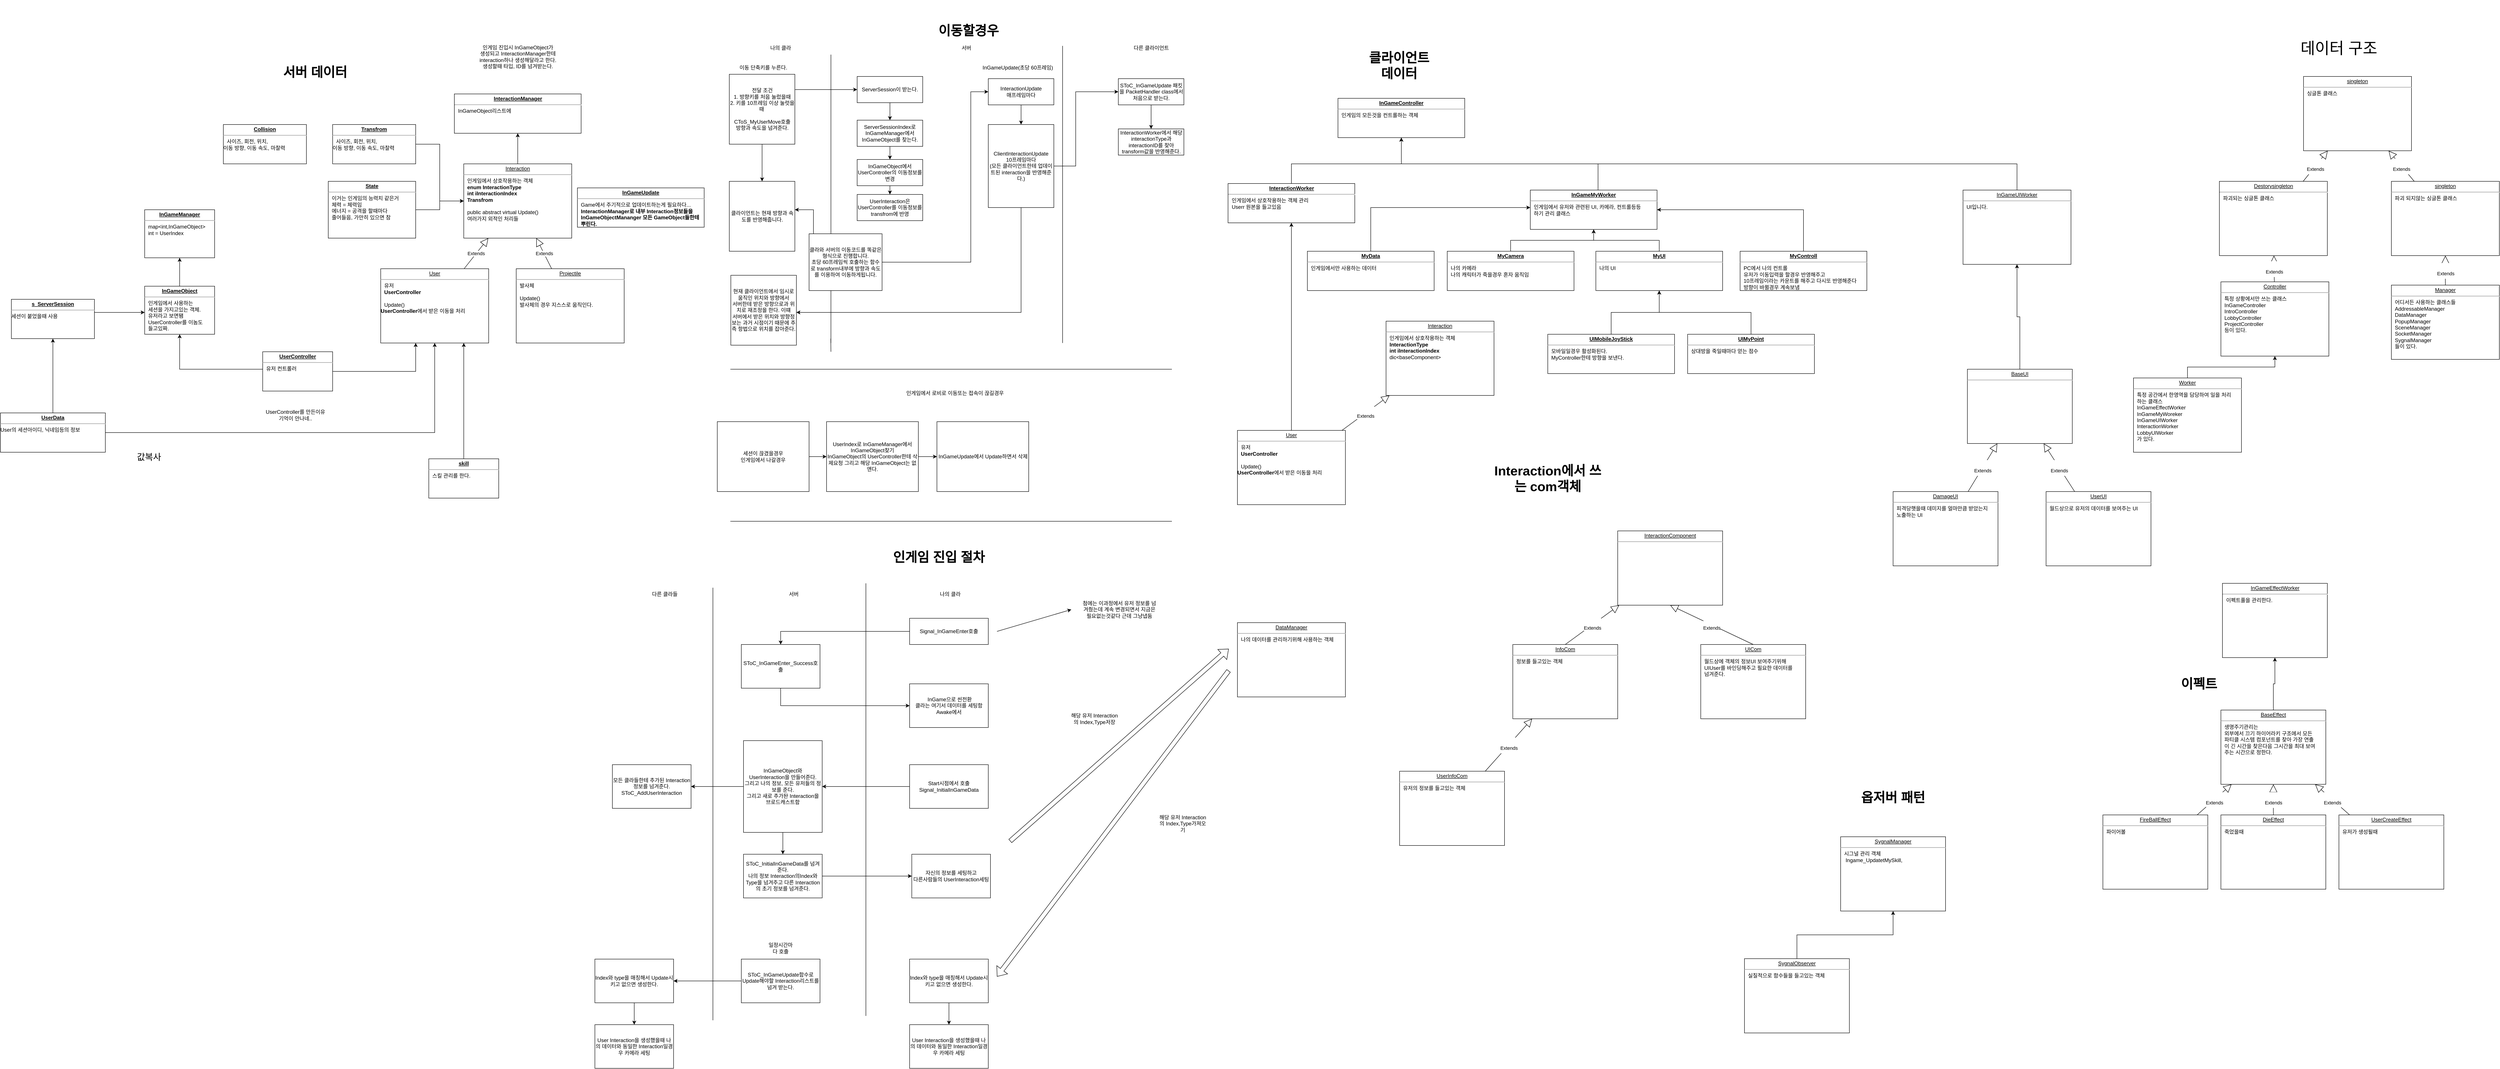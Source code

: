<mxfile version="20.3.0" type="device"><diagram id="g5V9oLIcREMdPoY3mS5j" name="페이지-1"><mxGraphModel dx="2331" dy="1933" grid="1" gridSize="10" guides="1" tooltips="1" connect="1" arrows="1" fold="1" page="1" pageScale="1" pageWidth="827" pageHeight="1169" math="0" shadow="0"><root><mxCell id="0"/><mxCell id="1" parent="0"/><mxCell id="IPGzIXPkEbMOeP80nsdV-4" style="edgeStyle=orthogonalEdgeStyle;rounded=0;orthogonalLoop=1;jettySize=auto;html=1;" parent="1" source="yN1B9t9wXSP9-hNWmDwn-20" target="IPGzIXPkEbMOeP80nsdV-3" edge="1"><mxGeometry relative="1" as="geometry"/></mxCell><mxCell id="yN1B9t9wXSP9-hNWmDwn-20" value="&lt;p style=&quot;margin:0px;margin-top:4px;text-align:center;text-decoration:underline;&quot;&gt;&lt;b&gt;InGameObject&lt;/b&gt;&lt;/p&gt;&lt;hr&gt;&lt;p style=&quot;margin:0px;margin-left:8px;&quot;&gt;인게임에서 사용하는&amp;nbsp;&lt;/p&gt;&lt;p style=&quot;margin:0px;margin-left:8px;&quot;&gt;세션을 가지고있는 객체.&lt;/p&gt;&lt;p style=&quot;margin:0px;margin-left:8px;&quot;&gt;유저라고 보면됌&lt;/p&gt;&lt;p style=&quot;margin:0px;margin-left:8px;&quot;&gt;UserController를 이놈도&lt;/p&gt;&lt;p style=&quot;margin:0px;margin-left:8px;&quot;&gt;들고있짜.&lt;/p&gt;" style="verticalAlign=top;align=left;overflow=fill;fontSize=12;fontFamily=Helvetica;html=1;" parent="1" vertex="1"><mxGeometry x="-390" y="630" width="160" height="110" as="geometry"/></mxCell><mxCell id="yN1B9t9wXSP9-hNWmDwn-36" style="edgeStyle=orthogonalEdgeStyle;rounded=0;orthogonalLoop=1;jettySize=auto;html=1;" parent="1" source="yN1B9t9wXSP9-hNWmDwn-21" target="yN1B9t9wXSP9-hNWmDwn-26" edge="1"><mxGeometry relative="1" as="geometry"/></mxCell><mxCell id="yN1B9t9wXSP9-hNWmDwn-21" value="&lt;p style=&quot;margin:0px;margin-top:4px;text-align:center;text-decoration:underline;&quot;&gt;Interaction&lt;/p&gt;&lt;hr&gt;&lt;p style=&quot;margin:0px;margin-left:8px;&quot;&gt;인게임에서 상호작용하는 객체&lt;/p&gt;&lt;p style=&quot;margin:0px;margin-left:8px;&quot;&gt;&lt;b style=&quot;text-align: center;&quot;&gt;enum InteractionType&lt;/b&gt;&lt;/p&gt;&lt;p style=&quot;margin:0px;margin-left:8px;&quot;&gt;&lt;span style=&quot;text-align: center;&quot;&gt;&lt;b&gt;int iInteractionIndex&lt;/b&gt;&lt;br&gt;&lt;/span&gt;&lt;/p&gt;&lt;p style=&quot;margin:0px;margin-left:8px;&quot;&gt;&lt;b style=&quot;text-align: center;&quot;&gt;Transfrom&lt;/b&gt;&lt;br&gt;&lt;/p&gt;&lt;p style=&quot;margin:0px;margin-left:8px;&quot;&gt;&lt;b style=&quot;text-align: center;&quot;&gt;&lt;br&gt;&lt;/b&gt;&lt;/p&gt;&lt;p style=&quot;margin: 0px 0px 0px 8px;&quot;&gt;public abstract virtual Update()&lt;/p&gt;&lt;p style=&quot;margin: 0px 0px 0px 8px;&quot;&gt;여러가지 외적인 처리들&lt;/p&gt;&lt;p style=&quot;margin: 0px 0px 0px 8px;&quot;&gt;&lt;br&gt;&lt;/p&gt;&lt;div&gt;&lt;br&gt;&lt;/div&gt;" style="verticalAlign=top;align=left;overflow=fill;fontSize=12;fontFamily=Helvetica;html=1;" parent="1" vertex="1"><mxGeometry x="340" y="350" width="247" height="170" as="geometry"/></mxCell><mxCell id="yN1B9t9wXSP9-hNWmDwn-26" value="&lt;p style=&quot;margin:0px;margin-top:4px;text-align:center;text-decoration:underline;&quot;&gt;&lt;b&gt;InteractionManager&lt;/b&gt;&lt;/p&gt;&lt;hr&gt;&lt;p style=&quot;margin:0px;margin-left:8px;&quot;&gt;InGameObject리스트에&amp;nbsp;&lt;/p&gt;" style="verticalAlign=top;align=left;overflow=fill;fontSize=12;fontFamily=Helvetica;html=1;" parent="1" vertex="1"><mxGeometry x="318.5" y="190" width="290" height="90" as="geometry"/></mxCell><mxCell id="yN1B9t9wXSP9-hNWmDwn-28" value="&lt;p style=&quot;margin:0px;margin-top:4px;text-align:center;text-decoration:underline;&quot;&gt;&lt;b&gt;InGameUpdate&lt;/b&gt;&lt;/p&gt;&lt;hr&gt;&lt;p style=&quot;margin:0px;margin-left:8px;&quot;&gt;Game에서 주기적으로 업데이트하는게 필요하다...&lt;/p&gt;&lt;p style=&quot;margin:0px;margin-left:8px;&quot;&gt;&lt;b style=&quot;text-align: center;&quot;&gt;InteractionManager로 내부 Interaction정보들을&lt;/b&gt;&lt;br&gt;&lt;/p&gt;&lt;p style=&quot;margin:0px;margin-left:8px;&quot;&gt;&lt;b style=&quot;text-align: center;&quot;&gt;InGameObjectMananger 모든 GameObject들한테&lt;/b&gt;&lt;/p&gt;&lt;p style=&quot;margin:0px;margin-left:8px;&quot;&gt;&lt;b style=&quot;text-align: center;&quot;&gt;뿌린다.&lt;/b&gt;&lt;/p&gt;" style="verticalAlign=top;align=left;overflow=fill;fontSize=12;fontFamily=Helvetica;html=1;" parent="1" vertex="1"><mxGeometry x="600" y="405" width="290" height="90" as="geometry"/></mxCell><mxCell id="yN1B9t9wXSP9-hNWmDwn-30" value="인게임 진입시 InGameObject가&lt;br&gt;생성되고 InteractionManager한테 interaction하나 생성해달라고 한다.&lt;br&gt;생성할때 타입, ID를 넘겨받는다." style="text;html=1;strokeColor=none;fillColor=none;align=center;verticalAlign=middle;whiteSpace=wrap;rounded=0;" parent="1" vertex="1"><mxGeometry x="353.5" y="65" width="220" height="80" as="geometry"/></mxCell><mxCell id="OuctvWeHu1kB9L4pliJf-1" style="edgeStyle=orthogonalEdgeStyle;rounded=0;orthogonalLoop=1;jettySize=auto;html=1;entryX=0.5;entryY=1;entryDx=0;entryDy=0;exitX=0;exitY=0.5;exitDx=0;exitDy=0;" parent="1" source="yN1B9t9wXSP9-hNWmDwn-31" target="yN1B9t9wXSP9-hNWmDwn-20" edge="1"><mxGeometry relative="1" as="geometry"><Array as="points"><mxPoint x="-20" y="820"/><mxPoint x="-310" y="820"/></Array></mxGeometry></mxCell><mxCell id="OuctvWeHu1kB9L4pliJf-37" style="edgeStyle=orthogonalEdgeStyle;rounded=0;orthogonalLoop=1;jettySize=auto;html=1;" parent="1" source="yN1B9t9wXSP9-hNWmDwn-31" target="OuctvWeHu1kB9L4pliJf-29" edge="1"><mxGeometry relative="1" as="geometry"><Array as="points"><mxPoint x="230" y="825"/></Array></mxGeometry></mxCell><mxCell id="yN1B9t9wXSP9-hNWmDwn-31" value="&lt;p style=&quot;margin:0px;margin-top:4px;text-align:center;text-decoration:underline;&quot;&gt;&lt;b&gt;UserController&lt;/b&gt;&lt;/p&gt;&lt;hr&gt;&lt;p style=&quot;margin:0px;margin-left:8px;&quot;&gt;유저 컨트롤러&lt;/p&gt;&lt;p style=&quot;margin:0px;margin-left:8px;&quot;&gt;&lt;br&gt;&lt;/p&gt;" style="verticalAlign=top;align=left;overflow=fill;fontSize=12;fontFamily=Helvetica;html=1;" parent="1" vertex="1"><mxGeometry x="-120" y="780" width="160" height="90" as="geometry"/></mxCell><mxCell id="OuctvWeHu1kB9L4pliJf-51" style="edgeStyle=orthogonalEdgeStyle;rounded=0;orthogonalLoop=1;jettySize=auto;html=1;" parent="1" source="yN1B9t9wXSP9-hNWmDwn-19" target="yN1B9t9wXSP9-hNWmDwn-21" edge="1"><mxGeometry relative="1" as="geometry"/></mxCell><mxCell id="yN1B9t9wXSP9-hNWmDwn-19" value="&lt;p style=&quot;margin:0px;margin-top:4px;text-align:center;text-decoration:underline;&quot;&gt;&lt;b&gt;Transfrom&lt;/b&gt;&lt;/p&gt;&lt;hr&gt;&lt;p style=&quot;margin:0px;margin-left:8px;&quot;&gt;사이즈, 회전, 위치,&amp;nbsp;&lt;/p&gt;이동 방향, 이동 속도, 마찰력" style="verticalAlign=top;align=left;overflow=fill;fontSize=12;fontFamily=Helvetica;html=1;" parent="1" vertex="1"><mxGeometry x="40" y="260" width="190" height="90" as="geometry"/></mxCell><mxCell id="OuctvWeHu1kB9L4pliJf-11" value="나의 클라" style="text;html=1;strokeColor=none;fillColor=none;align=center;verticalAlign=middle;whiteSpace=wrap;rounded=0;" parent="1" vertex="1"><mxGeometry x="1035" y="70" width="60" height="30" as="geometry"/></mxCell><mxCell id="OuctvWeHu1kB9L4pliJf-12" value="서버" style="text;html=1;strokeColor=none;fillColor=none;align=center;verticalAlign=middle;whiteSpace=wrap;rounded=0;" parent="1" vertex="1"><mxGeometry x="1460" y="70" width="60" height="30" as="geometry"/></mxCell><mxCell id="DiF-fCeA6b3yJZ4w9aKp-62" style="edgeStyle=orthogonalEdgeStyle;rounded=0;orthogonalLoop=1;jettySize=auto;html=1;" parent="1" source="OuctvWeHu1kB9L4pliJf-14" target="DiF-fCeA6b3yJZ4w9aKp-60" edge="1"><mxGeometry relative="1" as="geometry"/></mxCell><mxCell id="OuctvWeHu1kB9L4pliJf-14" value="ServerSession이 받는다." style="rounded=0;whiteSpace=wrap;html=1;" parent="1" vertex="1"><mxGeometry x="1240" y="150" width="150" height="60" as="geometry"/></mxCell><mxCell id="OuctvWeHu1kB9L4pliJf-22" value="" style="endArrow=none;html=1;rounded=0;startArrow=none;" parent="1" edge="1"><mxGeometry width="50" height="50" relative="1" as="geometry"><mxPoint x="1180" y="760" as="sourcePoint"/><mxPoint x="1180" y="100" as="targetPoint"/></mxGeometry></mxCell><mxCell id="OuctvWeHu1kB9L4pliJf-23" value="" style="endArrow=none;html=1;rounded=0;" parent="1" edge="1"><mxGeometry width="50" height="50" relative="1" as="geometry"><mxPoint x="1710" y="760" as="sourcePoint"/><mxPoint x="1710" y="80" as="targetPoint"/></mxGeometry></mxCell><mxCell id="OuctvWeHu1kB9L4pliJf-25" value="InGameUpdate(초당 60프레임)" style="text;html=1;strokeColor=none;fillColor=none;align=center;verticalAlign=middle;whiteSpace=wrap;rounded=0;" parent="1" vertex="1"><mxGeometry x="1485" y="115" width="245" height="30" as="geometry"/></mxCell><mxCell id="OuctvWeHu1kB9L4pliJf-29" value="&lt;p style=&quot;margin:0px;margin-top:4px;text-align:center;text-decoration:underline;&quot;&gt;User&lt;/p&gt;&lt;hr&gt;&lt;p style=&quot;margin:0px;margin-left:8px;&quot;&gt;유저&lt;/p&gt;&lt;p style=&quot;margin:0px;margin-left:8px;&quot;&gt;&lt;b style=&quot;text-align: center;&quot;&gt;UserController&lt;/b&gt;&lt;/p&gt;&lt;p style=&quot;margin:0px;margin-left:8px;&quot;&gt;&lt;b style=&quot;text-align: center;&quot;&gt;&lt;br&gt;&lt;/b&gt;&lt;/p&gt;&lt;p style=&quot;margin:0px;margin-left:8px;&quot;&gt;Update()&lt;b style=&quot;text-align: center;&quot;&gt;&lt;br&gt;&lt;/b&gt;&lt;/p&gt;&lt;b style=&quot;text-align: center;&quot;&gt;UserController&lt;/b&gt;&lt;span style=&quot;background-color: initial;&quot;&gt;에서 받은 이동을 처리&lt;/span&gt;&lt;b style=&quot;text-align: center;&quot;&gt;&lt;br&gt;&lt;/b&gt;" style="verticalAlign=top;align=left;overflow=fill;fontSize=12;fontFamily=Helvetica;html=1;" parent="1" vertex="1"><mxGeometry x="150" y="590" width="247" height="170" as="geometry"/></mxCell><mxCell id="OuctvWeHu1kB9L4pliJf-35" value="Extends" style="endArrow=block;endSize=16;endFill=0;html=1;rounded=0;" parent="1" source="OuctvWeHu1kB9L4pliJf-29" target="yN1B9t9wXSP9-hNWmDwn-21" edge="1"><mxGeometry width="160" relative="1" as="geometry"><mxPoint x="380" y="660" as="sourcePoint"/><mxPoint x="540" y="660" as="targetPoint"/></mxGeometry></mxCell><mxCell id="OuctvWeHu1kB9L4pliJf-36" value="&lt;p style=&quot;margin:0px;margin-top:4px;text-align:center;text-decoration:underline;&quot;&gt;Projectile&lt;/p&gt;&lt;hr&gt;&lt;p style=&quot;margin:0px;margin-left:8px;&quot;&gt;발사체&lt;/p&gt;&lt;p style=&quot;margin:0px;margin-left:8px;&quot;&gt;&lt;br&gt;&lt;/p&gt;&lt;p style=&quot;margin:0px;margin-left:8px;&quot;&gt;Update()&lt;br&gt;&lt;/p&gt;&lt;p style=&quot;margin:0px;margin-left:8px;&quot;&gt;&lt;span style=&quot;background-color: initial;&quot;&gt;발사체의 경우 지스스로 움직인다.&lt;/span&gt;&lt;br&gt;&lt;/p&gt;" style="verticalAlign=top;align=left;overflow=fill;fontSize=12;fontFamily=Helvetica;html=1;" parent="1" vertex="1"><mxGeometry x="460" y="590" width="247" height="170" as="geometry"/></mxCell><mxCell id="OuctvWeHu1kB9L4pliJf-39" value="Extends" style="endArrow=block;endSize=16;endFill=0;html=1;rounded=0;" parent="1" source="OuctvWeHu1kB9L4pliJf-36" target="yN1B9t9wXSP9-hNWmDwn-21" edge="1"><mxGeometry width="160" relative="1" as="geometry"><mxPoint x="380" y="560" as="sourcePoint"/><mxPoint x="540" y="560" as="targetPoint"/></mxGeometry></mxCell><mxCell id="OuctvWeHu1kB9L4pliJf-52" style="edgeStyle=orthogonalEdgeStyle;rounded=0;orthogonalLoop=1;jettySize=auto;html=1;" parent="1" source="OuctvWeHu1kB9L4pliJf-47" target="yN1B9t9wXSP9-hNWmDwn-21" edge="1"><mxGeometry relative="1" as="geometry"/></mxCell><mxCell id="OuctvWeHu1kB9L4pliJf-47" value="&lt;p style=&quot;margin:0px;margin-top:4px;text-align:center;text-decoration:underline;&quot;&gt;&lt;b&gt;State&lt;/b&gt;&lt;/p&gt;&lt;hr&gt;&lt;p style=&quot;margin:0px;margin-left:8px;&quot;&gt;이거는 인게임의 능력치 같은거&lt;/p&gt;&lt;p style=&quot;margin:0px;margin-left:8px;&quot;&gt;체력 = 체력임&lt;/p&gt;&lt;p style=&quot;margin:0px;margin-left:8px;&quot;&gt;에너지 = 공격을 할때마다&lt;/p&gt;&lt;p style=&quot;margin:0px;margin-left:8px;&quot;&gt;줄어들음, 가만히 있으면 참&lt;/p&gt;&lt;p style=&quot;margin:0px;margin-left:8px;&quot;&gt;&lt;br&gt;&lt;/p&gt;" style="verticalAlign=top;align=left;overflow=fill;fontSize=12;fontFamily=Helvetica;html=1;" parent="1" vertex="1"><mxGeometry x="30" y="390" width="200" height="130" as="geometry"/></mxCell><mxCell id="OuctvWeHu1kB9L4pliJf-65" value="다른 클라이언트" style="text;html=1;strokeColor=none;fillColor=none;align=center;verticalAlign=middle;whiteSpace=wrap;rounded=0;" parent="1" vertex="1"><mxGeometry x="1822.5" y="70" width="180" height="30" as="geometry"/></mxCell><mxCell id="IPGzIXPkEbMOeP80nsdV-1" value="" style="endArrow=none;html=1;rounded=0;" parent="1" edge="1"><mxGeometry width="50" height="50" relative="1" as="geometry"><mxPoint x="950" y="820" as="sourcePoint"/><mxPoint x="1960" y="820" as="targetPoint"/></mxGeometry></mxCell><mxCell id="IPGzIXPkEbMOeP80nsdV-2" value="인게임에서 로비로 이동또는 접속이 끊길경우" style="text;html=1;strokeColor=none;fillColor=none;align=center;verticalAlign=middle;whiteSpace=wrap;rounded=0;" parent="1" vertex="1"><mxGeometry x="1300" y="860" width="327.5" height="30" as="geometry"/></mxCell><mxCell id="IPGzIXPkEbMOeP80nsdV-3" value="&lt;p style=&quot;margin:0px;margin-top:4px;text-align:center;text-decoration:underline;&quot;&gt;&lt;b&gt;InGameManager&lt;/b&gt;&lt;/p&gt;&lt;hr&gt;&lt;p style=&quot;margin:0px;margin-left:8px;&quot;&gt;map&amp;lt;int,InGameObject&amp;gt;&lt;/p&gt;&lt;p style=&quot;margin:0px;margin-left:8px;&quot;&gt;int = UserIndex&lt;/p&gt;&lt;p style=&quot;margin:0px;margin-left:8px;&quot;&gt;&lt;br&gt;&lt;/p&gt;&lt;p style=&quot;margin:0px;margin-left:8px;&quot;&gt;&lt;br&gt;&lt;/p&gt;" style="verticalAlign=top;align=left;overflow=fill;fontSize=12;fontFamily=Helvetica;html=1;" parent="1" vertex="1"><mxGeometry x="-390" y="455" width="160" height="110" as="geometry"/></mxCell><mxCell id="IPGzIXPkEbMOeP80nsdV-9" style="edgeStyle=orthogonalEdgeStyle;rounded=0;orthogonalLoop=1;jettySize=auto;html=1;" parent="1" source="IPGzIXPkEbMOeP80nsdV-5" target="IPGzIXPkEbMOeP80nsdV-6" edge="1"><mxGeometry relative="1" as="geometry"/></mxCell><mxCell id="IPGzIXPkEbMOeP80nsdV-5" value="세션이 끊겼을경우&lt;br&gt;인게임에서 나갈경우" style="rounded=0;whiteSpace=wrap;html=1;" parent="1" vertex="1"><mxGeometry x="920" y="940" width="210" height="160" as="geometry"/></mxCell><mxCell id="IPGzIXPkEbMOeP80nsdV-10" style="edgeStyle=orthogonalEdgeStyle;rounded=0;orthogonalLoop=1;jettySize=auto;html=1;" parent="1" source="IPGzIXPkEbMOeP80nsdV-6" target="IPGzIXPkEbMOeP80nsdV-7" edge="1"><mxGeometry relative="1" as="geometry"/></mxCell><mxCell id="IPGzIXPkEbMOeP80nsdV-6" value="UserIndex로 InGameManager에서 InGameObject찾기&lt;br&gt;InGameObject의 UserController한테 삭제요청 그리고 해당 InGameObject는 없앤다." style="rounded=0;whiteSpace=wrap;html=1;" parent="1" vertex="1"><mxGeometry x="1170" y="940" width="210" height="160" as="geometry"/></mxCell><mxCell id="IPGzIXPkEbMOeP80nsdV-7" value="InGameUpdate에서 Update하면서 삭제" style="rounded=0;whiteSpace=wrap;html=1;" parent="1" vertex="1"><mxGeometry x="1422.5" y="940" width="210" height="160" as="geometry"/></mxCell><mxCell id="ITbHQQDSQH8IbBtgWtcP-7" style="edgeStyle=orthogonalEdgeStyle;rounded=0;orthogonalLoop=1;jettySize=auto;html=1;" parent="1" source="ITbHQQDSQH8IbBtgWtcP-2" target="ITbHQQDSQH8IbBtgWtcP-4" edge="1"><mxGeometry relative="1" as="geometry"/></mxCell><mxCell id="ITbHQQDSQH8IbBtgWtcP-2" value="SToC_InGameUpdate 패킷을 PacketHandler class에서 처음으로 받는다." style="rounded=0;whiteSpace=wrap;html=1;" parent="1" vertex="1"><mxGeometry x="1837.5" y="155" width="150" height="60" as="geometry"/></mxCell><mxCell id="ITbHQQDSQH8IbBtgWtcP-4" value="InteractionWorker에서 해당 interactionType과 interactionID를 찾아 transform값을 반영해준다." style="rounded=0;whiteSpace=wrap;html=1;" parent="1" vertex="1"><mxGeometry x="1837.5" y="270" width="150" height="60" as="geometry"/></mxCell><mxCell id="ITbHQQDSQH8IbBtgWtcP-8" value="&lt;span style=&quot;font-size: 30px;&quot;&gt;&lt;b&gt;서버 데이터&lt;/b&gt;&lt;/span&gt;" style="text;html=1;strokeColor=none;fillColor=none;align=center;verticalAlign=middle;whiteSpace=wrap;rounded=0;" parent="1" vertex="1"><mxGeometry x="-130" y="70" width="260" height="140" as="geometry"/></mxCell><mxCell id="ITbHQQDSQH8IbBtgWtcP-9" value="&lt;span style=&quot;font-size: 30px;&quot;&gt;&lt;b&gt;클라이언트&lt;br&gt;데이터&lt;/b&gt;&lt;/span&gt;" style="text;html=1;strokeColor=none;fillColor=none;align=center;verticalAlign=middle;whiteSpace=wrap;rounded=0;" parent="1" vertex="1"><mxGeometry x="2350" y="55" width="260" height="140" as="geometry"/></mxCell><mxCell id="ITbHQQDSQH8IbBtgWtcP-11" value="&lt;p style=&quot;margin:0px;margin-top:4px;text-align:center;text-decoration:underline;&quot;&gt;&lt;b&gt;InGameController&lt;/b&gt;&lt;/p&gt;&lt;hr&gt;&lt;p style=&quot;margin:0px;margin-left:8px;&quot;&gt;인게임의 모든것을 컨트롤하는 객체&lt;/p&gt;" style="verticalAlign=top;align=left;overflow=fill;fontSize=12;fontFamily=Helvetica;html=1;" parent="1" vertex="1"><mxGeometry x="2340" y="200" width="290" height="90" as="geometry"/></mxCell><mxCell id="ITbHQQDSQH8IbBtgWtcP-13" style="edgeStyle=orthogonalEdgeStyle;rounded=0;orthogonalLoop=1;jettySize=auto;html=1;fontSize=30;" parent="1" source="ITbHQQDSQH8IbBtgWtcP-12" target="ITbHQQDSQH8IbBtgWtcP-11" edge="1"><mxGeometry relative="1" as="geometry"><Array as="points"><mxPoint x="2234" y="350"/><mxPoint x="2485" y="350"/></Array></mxGeometry></mxCell><mxCell id="ITbHQQDSQH8IbBtgWtcP-12" value="&lt;p style=&quot;margin:0px;margin-top:4px;text-align:center;text-decoration:underline;&quot;&gt;&lt;b&gt;InteractionWorker&lt;/b&gt;&lt;br&gt;&lt;/p&gt;&lt;hr&gt;&lt;p style=&quot;margin:0px;margin-left:8px;&quot;&gt;인게임에서 상호작용하는 객체 관리&lt;/p&gt;&lt;p style=&quot;margin:0px;margin-left:8px;&quot;&gt;Userr 원본을 들고있음&lt;/p&gt;" style="verticalAlign=top;align=left;overflow=fill;fontSize=12;fontFamily=Helvetica;html=1;" parent="1" vertex="1"><mxGeometry x="2088.5" y="395" width="290" height="90" as="geometry"/></mxCell><mxCell id="ITbHQQDSQH8IbBtgWtcP-14" value="&lt;p style=&quot;margin:0px;margin-top:4px;text-align:center;text-decoration:underline;&quot;&gt;Interaction&lt;/p&gt;&lt;hr&gt;&lt;p style=&quot;margin:0px;margin-left:8px;&quot;&gt;인게임에서 상호작용하는 객체&lt;/p&gt;&lt;p style=&quot;margin: 0px 0px 0px 8px;&quot;&gt;&lt;b style=&quot;text-align: center;&quot;&gt;InteractionType&lt;/b&gt;&lt;br&gt;&lt;/p&gt;&lt;p style=&quot;margin: 0px 0px 0px 8px;&quot;&gt;&lt;b style=&quot;text-align: center;&quot;&gt;int iInteractionIndex&lt;/b&gt;&lt;b style=&quot;text-align: center;&quot;&gt;&lt;br&gt;&lt;/b&gt;&lt;/p&gt;&lt;p style=&quot;margin: 0px 0px 0px 8px;&quot;&gt;dic&amp;lt;baseComponent&amp;gt;&lt;/p&gt;&lt;div&gt;&lt;br&gt;&lt;/div&gt;" style="verticalAlign=top;align=left;overflow=fill;fontSize=12;fontFamily=Helvetica;html=1;" parent="1" vertex="1"><mxGeometry x="2450" y="710" width="247" height="170" as="geometry"/></mxCell><mxCell id="lkZWAptx3zBXkosdWktX-1" style="edgeStyle=orthogonalEdgeStyle;rounded=0;orthogonalLoop=1;jettySize=auto;html=1;" parent="1" source="ITbHQQDSQH8IbBtgWtcP-18" target="ITbHQQDSQH8IbBtgWtcP-12" edge="1"><mxGeometry relative="1" as="geometry"/></mxCell><mxCell id="ITbHQQDSQH8IbBtgWtcP-18" value="&lt;p style=&quot;margin:0px;margin-top:4px;text-align:center;text-decoration:underline;&quot;&gt;User&lt;/p&gt;&lt;hr&gt;&lt;p style=&quot;margin:0px;margin-left:8px;&quot;&gt;유저&lt;/p&gt;&lt;p style=&quot;margin:0px;margin-left:8px;&quot;&gt;&lt;b style=&quot;text-align: center;&quot;&gt;UserController&lt;/b&gt;&lt;/p&gt;&lt;p style=&quot;margin:0px;margin-left:8px;&quot;&gt;&lt;b style=&quot;text-align: center;&quot;&gt;&lt;br&gt;&lt;/b&gt;&lt;/p&gt;&lt;p style=&quot;margin:0px;margin-left:8px;&quot;&gt;Update()&lt;b style=&quot;text-align: center;&quot;&gt;&lt;br&gt;&lt;/b&gt;&lt;/p&gt;&lt;b style=&quot;text-align: center;&quot;&gt;UserController&lt;/b&gt;&lt;span style=&quot;background-color: initial;&quot;&gt;에서 받은 이동을 처리&lt;/span&gt;&lt;b style=&quot;text-align: center;&quot;&gt;&lt;br&gt;&lt;/b&gt;" style="verticalAlign=top;align=left;overflow=fill;fontSize=12;fontFamily=Helvetica;html=1;" parent="1" vertex="1"><mxGeometry x="2110" y="960" width="247" height="170" as="geometry"/></mxCell><mxCell id="ITbHQQDSQH8IbBtgWtcP-19" value="&lt;font style=&quot;font-size: 11px;&quot;&gt;Extends&lt;/font&gt;" style="endArrow=block;endSize=16;endFill=0;html=1;rounded=0;fontSize=30;" parent="1" source="ITbHQQDSQH8IbBtgWtcP-18" target="ITbHQQDSQH8IbBtgWtcP-14" edge="1"><mxGeometry width="160" relative="1" as="geometry"><mxPoint x="2518.5" y="440" as="sourcePoint"/><mxPoint x="2678.5" y="440" as="targetPoint"/></mxGeometry></mxCell><mxCell id="VInNF8n5gYWRKnarJ7VG-2" value="" style="endArrow=none;html=1;rounded=0;" parent="1" edge="1"><mxGeometry width="50" height="50" relative="1" as="geometry"><mxPoint x="950" y="1168" as="sourcePoint"/><mxPoint x="1960" y="1168" as="targetPoint"/></mxGeometry></mxCell><mxCell id="VInNF8n5gYWRKnarJ7VG-4" value="" style="endArrow=none;html=1;rounded=0;" parent="1" edge="1"><mxGeometry width="50" height="50" relative="1" as="geometry"><mxPoint x="1260" y="2300" as="sourcePoint"/><mxPoint x="1260.0" y="1310" as="targetPoint"/></mxGeometry></mxCell><mxCell id="VInNF8n5gYWRKnarJ7VG-9" style="edgeStyle=orthogonalEdgeStyle;rounded=0;orthogonalLoop=1;jettySize=auto;html=1;" parent="1" source="VInNF8n5gYWRKnarJ7VG-5" target="EzSBOJtHgxCVhqI6wk15-4" edge="1"><mxGeometry relative="1" as="geometry"><mxPoint x="1140" y="1420" as="targetPoint"/><Array as="points"><mxPoint x="1065" y="1420"/></Array></mxGeometry></mxCell><mxCell id="VInNF8n5gYWRKnarJ7VG-5" value="Signal_InGameEnter호출" style="rounded=0;whiteSpace=wrap;html=1;" parent="1" vertex="1"><mxGeometry x="1360" y="1390" width="180" height="60" as="geometry"/></mxCell><mxCell id="VInNF8n5gYWRKnarJ7VG-6" value="나의 클라" style="text;html=1;strokeColor=none;fillColor=none;align=center;verticalAlign=middle;whiteSpace=wrap;rounded=0;" parent="1" vertex="1"><mxGeometry x="1422.5" y="1320" width="60" height="30" as="geometry"/></mxCell><mxCell id="VInNF8n5gYWRKnarJ7VG-8" value="서버" style="text;html=1;strokeColor=none;fillColor=none;align=center;verticalAlign=middle;whiteSpace=wrap;rounded=0;" parent="1" vertex="1"><mxGeometry x="1065" y="1320" width="60" height="30" as="geometry"/></mxCell><mxCell id="EzSBOJtHgxCVhqI6wk15-1" value="&lt;p style=&quot;margin:0px;margin-top:4px;text-align:center;text-decoration:underline;&quot;&gt;DataManager&lt;/p&gt;&lt;hr&gt;&lt;p style=&quot;margin:0px;margin-left:8px;&quot;&gt;나의 데이터를 관리하기위해 사용하는 객체&lt;/p&gt;&lt;p style=&quot;margin:0px;margin-left:8px;&quot;&gt;&lt;br&gt;&lt;/p&gt;&lt;b style=&quot;text-align: center;&quot;&gt;&lt;br&gt;&lt;/b&gt;" style="verticalAlign=top;align=left;overflow=fill;fontSize=12;fontFamily=Helvetica;html=1;" parent="1" vertex="1"><mxGeometry x="2110" y="1400" width="247" height="170" as="geometry"/></mxCell><mxCell id="EzSBOJtHgxCVhqI6wk15-7" style="edgeStyle=orthogonalEdgeStyle;rounded=0;orthogonalLoop=1;jettySize=auto;html=1;" parent="1" source="EzSBOJtHgxCVhqI6wk15-4" target="EzSBOJtHgxCVhqI6wk15-6" edge="1"><mxGeometry relative="1" as="geometry"><Array as="points"><mxPoint x="1065" y="1590"/></Array></mxGeometry></mxCell><mxCell id="EzSBOJtHgxCVhqI6wk15-4" value="SToC_InGameEnter_Success호출" style="rounded=0;whiteSpace=wrap;html=1;" parent="1" vertex="1"><mxGeometry x="975" y="1450" width="180" height="100" as="geometry"/></mxCell><mxCell id="EzSBOJtHgxCVhqI6wk15-6" value="&amp;nbsp;InGame으로 씬전환&lt;br&gt;클라는 여기서 데이터를 세팅함&lt;br&gt;Awake에서" style="rounded=0;whiteSpace=wrap;html=1;" parent="1" vertex="1"><mxGeometry x="1360" y="1540" width="180" height="100" as="geometry"/></mxCell><mxCell id="EzSBOJtHgxCVhqI6wk15-8" value="" style="shape=flexArrow;endArrow=classic;html=1;rounded=0;" parent="1" edge="1"><mxGeometry width="50" height="50" relative="1" as="geometry"><mxPoint x="1590" y="1900" as="sourcePoint"/><mxPoint x="2090" y="1460" as="targetPoint"/></mxGeometry></mxCell><mxCell id="EzSBOJtHgxCVhqI6wk15-9" value="해당 유저 Interaction의 Index,Type저장" style="text;html=1;strokeColor=none;fillColor=none;align=center;verticalAlign=middle;whiteSpace=wrap;rounded=0;" parent="1" vertex="1"><mxGeometry x="1727.5" y="1600" width="110" height="40" as="geometry"/></mxCell><mxCell id="EzSBOJtHgxCVhqI6wk15-12" style="edgeStyle=orthogonalEdgeStyle;rounded=0;orthogonalLoop=1;jettySize=auto;html=1;" parent="1" source="EzSBOJtHgxCVhqI6wk15-10" target="EzSBOJtHgxCVhqI6wk15-11" edge="1"><mxGeometry relative="1" as="geometry"/></mxCell><mxCell id="EzSBOJtHgxCVhqI6wk15-10" value="SToC_InGameUpdate함수로&lt;br&gt;Update해야할 Interaction리스트를 넘겨 받는다." style="rounded=0;whiteSpace=wrap;html=1;" parent="1" vertex="1"><mxGeometry x="975" y="2170" width="180" height="100" as="geometry"/></mxCell><mxCell id="EzSBOJtHgxCVhqI6wk15-15" style="edgeStyle=orthogonalEdgeStyle;rounded=0;orthogonalLoop=1;jettySize=auto;html=1;" parent="1" source="EzSBOJtHgxCVhqI6wk15-11" target="EzSBOJtHgxCVhqI6wk15-13" edge="1"><mxGeometry relative="1" as="geometry"/></mxCell><mxCell id="EzSBOJtHgxCVhqI6wk15-11" value="Index와 type을 매칭해서 Update시키고 없으면 생성한다." style="rounded=0;whiteSpace=wrap;html=1;" parent="1" vertex="1"><mxGeometry x="640" y="2170" width="180" height="100" as="geometry"/></mxCell><mxCell id="EzSBOJtHgxCVhqI6wk15-13" value="User Interaction을 생성했을때 나의 데이터와 동일한 Interaction일경우 카메라 세팅" style="rounded=0;whiteSpace=wrap;html=1;" parent="1" vertex="1"><mxGeometry x="640" y="2320" width="180" height="100" as="geometry"/></mxCell><mxCell id="EzSBOJtHgxCVhqI6wk15-16" value="일정시간마다 호출" style="text;html=1;strokeColor=none;fillColor=none;align=center;verticalAlign=middle;whiteSpace=wrap;rounded=0;" parent="1" vertex="1"><mxGeometry x="1035" y="2130" width="60" height="30" as="geometry"/></mxCell><mxCell id="EzSBOJtHgxCVhqI6wk15-17" value="" style="shape=flexArrow;endArrow=classic;html=1;rounded=0;" parent="1" edge="1"><mxGeometry width="50" height="50" relative="1" as="geometry"><mxPoint x="2090" y="1510" as="sourcePoint"/><mxPoint x="1560" y="2210" as="targetPoint"/></mxGeometry></mxCell><mxCell id="EzSBOJtHgxCVhqI6wk15-18" value="해당 유저 Interaction의 Index,Type가져오기" style="text;html=1;strokeColor=none;fillColor=none;align=center;verticalAlign=middle;whiteSpace=wrap;rounded=0;" parent="1" vertex="1"><mxGeometry x="1930" y="1840" width="110" height="40" as="geometry"/></mxCell><mxCell id="YBX1-ujou5jRHVB_LBt1-4" style="edgeStyle=orthogonalEdgeStyle;rounded=0;orthogonalLoop=1;jettySize=auto;html=1;" parent="1" source="YBX1-ujou5jRHVB_LBt1-1" target="YBX1-ujou5jRHVB_LBt1-2" edge="1"><mxGeometry relative="1" as="geometry"/></mxCell><mxCell id="YBX1-ujou5jRHVB_LBt1-1" value="&lt;p style=&quot;margin: 4px 0px 0px; text-align: center;&quot;&gt;&lt;b&gt;&lt;u&gt;MyCamera&lt;/u&gt;&lt;/b&gt;&lt;br&gt;&lt;/p&gt;&lt;hr&gt;&lt;p style=&quot;margin:0px;margin-left:8px;&quot;&gt;나의 카메라&lt;/p&gt;&lt;p style=&quot;margin:0px;margin-left:8px;&quot;&gt;나의 캐릭터가 죽을경우 혼자 움직임&lt;/p&gt;" style="verticalAlign=top;align=left;overflow=fill;fontSize=12;fontFamily=Helvetica;html=1;" parent="1" vertex="1"><mxGeometry x="2590" y="550" width="290" height="90" as="geometry"/></mxCell><mxCell id="YBX1-ujou5jRHVB_LBt1-3" style="edgeStyle=orthogonalEdgeStyle;rounded=0;orthogonalLoop=1;jettySize=auto;html=1;" parent="1" source="YBX1-ujou5jRHVB_LBt1-2" target="ITbHQQDSQH8IbBtgWtcP-11" edge="1"><mxGeometry relative="1" as="geometry"><Array as="points"><mxPoint x="2935" y="350"/><mxPoint x="2485" y="350"/></Array></mxGeometry></mxCell><mxCell id="YBX1-ujou5jRHVB_LBt1-2" value="&lt;p style=&quot;margin:0px;margin-top:4px;text-align:center;text-decoration:underline;&quot;&gt;&lt;b&gt;InGameMyWorker&lt;/b&gt;&lt;br&gt;&lt;/p&gt;&lt;hr&gt;&lt;p style=&quot;margin:0px;margin-left:8px;&quot;&gt;인게임에서 유저와 관련된 UI, 카메라, 컨트롤등등&lt;/p&gt;&lt;p style=&quot;margin:0px;margin-left:8px;&quot;&gt;하기 관리 클래스&lt;/p&gt;" style="verticalAlign=top;align=left;overflow=fill;fontSize=12;fontFamily=Helvetica;html=1;" parent="1" vertex="1"><mxGeometry x="2780" y="410" width="290" height="90" as="geometry"/></mxCell><mxCell id="YBX1-ujou5jRHVB_LBt1-6" style="edgeStyle=orthogonalEdgeStyle;rounded=0;orthogonalLoop=1;jettySize=auto;html=1;" parent="1" source="YBX1-ujou5jRHVB_LBt1-5" target="YBX1-ujou5jRHVB_LBt1-2" edge="1"><mxGeometry relative="1" as="geometry"/></mxCell><mxCell id="YBX1-ujou5jRHVB_LBt1-5" value="&lt;p style=&quot;margin: 4px 0px 0px; text-align: center;&quot;&gt;&lt;b&gt;&lt;u&gt;MyUI&lt;/u&gt;&lt;/b&gt;&lt;/p&gt;&lt;hr&gt;&lt;p style=&quot;margin:0px;margin-left:8px;&quot;&gt;나의 UI&lt;/p&gt;" style="verticalAlign=top;align=left;overflow=fill;fontSize=12;fontFamily=Helvetica;html=1;" parent="1" vertex="1"><mxGeometry x="2930" y="550" width="290" height="90" as="geometry"/></mxCell><mxCell id="YBX1-ujou5jRHVB_LBt1-8" style="edgeStyle=orthogonalEdgeStyle;rounded=0;orthogonalLoop=1;jettySize=auto;html=1;" parent="1" source="YBX1-ujou5jRHVB_LBt1-7" target="YBX1-ujou5jRHVB_LBt1-2" edge="1"><mxGeometry relative="1" as="geometry"><Array as="points"><mxPoint x="3405" y="455"/></Array></mxGeometry></mxCell><mxCell id="YBX1-ujou5jRHVB_LBt1-7" value="&lt;p style=&quot;margin: 4px 0px 0px; text-align: center;&quot;&gt;&lt;b&gt;&lt;u&gt;MyControll&lt;/u&gt;&lt;/b&gt;&lt;/p&gt;&lt;hr&gt;&lt;p style=&quot;margin:0px;margin-left:8px;&quot;&gt;PC에서 나의 컨트롤&lt;/p&gt;&lt;p style=&quot;margin:0px;margin-left:8px;&quot;&gt;유저가 이동입력을 할경우 반영해주고&lt;/p&gt;&lt;p style=&quot;margin:0px;margin-left:8px;&quot;&gt;10프레임이라는 카운트를 해주고 다시또 반영해준다&lt;/p&gt;&lt;p style=&quot;margin:0px;margin-left:8px;&quot;&gt;방향이 바뀔경우 계속보냄&lt;/p&gt;" style="verticalAlign=top;align=left;overflow=fill;fontSize=12;fontFamily=Helvetica;html=1;" parent="1" vertex="1"><mxGeometry x="3260" y="550" width="290" height="90" as="geometry"/></mxCell><mxCell id="FA9k3yip-U0Eh3pTr4-o-12" style="edgeStyle=orthogonalEdgeStyle;rounded=0;orthogonalLoop=1;jettySize=auto;html=1;" parent="1" source="DiF-fCeA6b3yJZ4w9aKp-55" target="DiF-fCeA6b3yJZ4w9aKp-56" edge="1"><mxGeometry relative="1" as="geometry"/></mxCell><mxCell id="DiF-fCeA6b3yJZ4w9aKp-55" value="InteractionUpdate&lt;br&gt;매프레임마다" style="rounded=0;whiteSpace=wrap;html=1;" parent="1" vertex="1"><mxGeometry x="1540" y="155" width="150" height="60" as="geometry"/></mxCell><mxCell id="GK32XhWlerMGcq8VDcrQ-13" style="edgeStyle=orthogonalEdgeStyle;rounded=0;orthogonalLoop=1;jettySize=auto;html=1;" parent="1" source="DiF-fCeA6b3yJZ4w9aKp-56" target="ITbHQQDSQH8IbBtgWtcP-2" edge="1"><mxGeometry relative="1" as="geometry"><Array as="points"><mxPoint x="1740" y="355"/><mxPoint x="1740" y="185"/></Array></mxGeometry></mxCell><mxCell id="FA9k3yip-U0Eh3pTr4-o-17" style="edgeStyle=orthogonalEdgeStyle;rounded=0;orthogonalLoop=1;jettySize=auto;html=1;" parent="1" source="DiF-fCeA6b3yJZ4w9aKp-56" target="FA9k3yip-U0Eh3pTr4-o-16" edge="1"><mxGeometry relative="1" as="geometry"><Array as="points"><mxPoint x="1615" y="690"/></Array></mxGeometry></mxCell><mxCell id="DiF-fCeA6b3yJZ4w9aKp-56" value="ClientInteractionUpdate&lt;br&gt;10프레임마다&lt;br&gt;(모든 클라이언트한테 업데이트된 interaction을 반영해준다.)" style="rounded=0;whiteSpace=wrap;html=1;" parent="1" vertex="1"><mxGeometry x="1540" y="260" width="150" height="190" as="geometry"/></mxCell><mxCell id="DiF-fCeA6b3yJZ4w9aKp-59" style="edgeStyle=orthogonalEdgeStyle;rounded=0;orthogonalLoop=1;jettySize=auto;html=1;" parent="1" source="DiF-fCeA6b3yJZ4w9aKp-60" target="DiF-fCeA6b3yJZ4w9aKp-61" edge="1"><mxGeometry relative="1" as="geometry"/></mxCell><mxCell id="DiF-fCeA6b3yJZ4w9aKp-60" value="ServerSessionIndex로 InGameManager에서 InGameObject를 찾는다." style="rounded=0;whiteSpace=wrap;html=1;" parent="1" vertex="1"><mxGeometry x="1240" y="250" width="150" height="60" as="geometry"/></mxCell><mxCell id="GK32XhWlerMGcq8VDcrQ-12" style="edgeStyle=orthogonalEdgeStyle;rounded=0;orthogonalLoop=1;jettySize=auto;html=1;" parent="1" source="DiF-fCeA6b3yJZ4w9aKp-61" target="DiF-fCeA6b3yJZ4w9aKp-73" edge="1"><mxGeometry relative="1" as="geometry"/></mxCell><mxCell id="DiF-fCeA6b3yJZ4w9aKp-61" value="InGameObject에서 UserController의 이동정보를 변경" style="rounded=0;whiteSpace=wrap;html=1;" parent="1" vertex="1"><mxGeometry x="1240" y="340" width="150" height="60" as="geometry"/></mxCell><mxCell id="DiF-fCeA6b3yJZ4w9aKp-71" value="이동 단축키를 누른다." style="text;html=1;strokeColor=none;fillColor=none;align=center;verticalAlign=middle;whiteSpace=wrap;rounded=0;" parent="1" vertex="1"><mxGeometry x="947.5" y="115" width="155" height="30" as="geometry"/></mxCell><mxCell id="DiF-fCeA6b3yJZ4w9aKp-73" value="UserInteraction은 UserController를 이동정보를 transfrom에 반영" style="rounded=0;whiteSpace=wrap;html=1;" parent="1" vertex="1"><mxGeometry x="1240" y="420" width="150" height="60" as="geometry"/></mxCell><mxCell id="FA9k3yip-U0Eh3pTr4-o-1" style="edgeStyle=orthogonalEdgeStyle;rounded=0;orthogonalLoop=1;jettySize=auto;html=1;" parent="1" source="GK32XhWlerMGcq8VDcrQ-4" target="OuctvWeHu1kB9L4pliJf-14" edge="1"><mxGeometry relative="1" as="geometry"><Array as="points"><mxPoint x="1160" y="180"/><mxPoint x="1160" y="180"/></Array></mxGeometry></mxCell><mxCell id="FA9k3yip-U0Eh3pTr4-o-2" style="edgeStyle=orthogonalEdgeStyle;rounded=0;orthogonalLoop=1;jettySize=auto;html=1;" parent="1" source="GK32XhWlerMGcq8VDcrQ-4" target="FA9k3yip-U0Eh3pTr4-o-3" edge="1"><mxGeometry relative="1" as="geometry"><mxPoint x="1022.5" y="370" as="targetPoint"/></mxGeometry></mxCell><mxCell id="GK32XhWlerMGcq8VDcrQ-4" value="전달 조건&lt;br&gt;1. 방향키를 처음 눌렀을때&lt;br&gt;2. 키를 10프레임 이상 눌럿을때&amp;nbsp;&lt;br&gt;&lt;br&gt;CToS_MyUserMove호출&lt;br&gt;방향과 속도을 넘겨준다." style="rounded=0;whiteSpace=wrap;html=1;" parent="1" vertex="1"><mxGeometry x="947.5" y="145" width="150" height="160" as="geometry"/></mxCell><mxCell id="FA9k3yip-U0Eh3pTr4-o-3" value="클라이언트는 현재 방향과 속도를 반영해줍니다." style="rounded=0;whiteSpace=wrap;html=1;" parent="1" vertex="1"><mxGeometry x="947.5" y="390" width="150" height="160" as="geometry"/></mxCell><mxCell id="FA9k3yip-U0Eh3pTr4-o-7" value="" style="endArrow=none;html=1;rounded=0;" parent="1" edge="1"><mxGeometry width="50" height="50" relative="1" as="geometry"><mxPoint x="1180" y="780" as="sourcePoint"/><mxPoint x="1179.654" y="750" as="targetPoint"/></mxGeometry></mxCell><mxCell id="FA9k3yip-U0Eh3pTr4-o-13" style="edgeStyle=orthogonalEdgeStyle;rounded=0;orthogonalLoop=1;jettySize=auto;html=1;entryX=0;entryY=0.5;entryDx=0;entryDy=0;" parent="1" source="FA9k3yip-U0Eh3pTr4-o-11" target="DiF-fCeA6b3yJZ4w9aKp-55" edge="1"><mxGeometry relative="1" as="geometry"><Array as="points"><mxPoint x="1500" y="575"/><mxPoint x="1500" y="185"/></Array></mxGeometry></mxCell><mxCell id="FA9k3yip-U0Eh3pTr4-o-14" style="edgeStyle=orthogonalEdgeStyle;rounded=0;orthogonalLoop=1;jettySize=auto;html=1;" parent="1" source="FA9k3yip-U0Eh3pTr4-o-11" target="FA9k3yip-U0Eh3pTr4-o-3" edge="1"><mxGeometry relative="1" as="geometry"><Array as="points"><mxPoint x="1140" y="635"/><mxPoint x="1140" y="455"/></Array></mxGeometry></mxCell><mxCell id="FA9k3yip-U0Eh3pTr4-o-11" value="클라와 서버의 이동코드를 똑같은 형식으로 진행합니다.&lt;br&gt;초당 60프레임씩 호출하는 함수로 transform내부에 방향과 속도를 이용하여 이동하게됩니다." style="rounded=0;whiteSpace=wrap;html=1;" parent="1" vertex="1"><mxGeometry x="1130" y="510" width="167" height="130" as="geometry"/></mxCell><mxCell id="FA9k3yip-U0Eh3pTr4-o-16" value="현재 클라이언트에서 임시로 움직인 위치와 방향에서&lt;br&gt;서버한테 받은 방향으로과 위치로 재조정을 한다. 이떄&lt;br&gt;서버에서 받은 위치와 방향정보는 과거 시점이기 때문에 추측 항법으로 위치를 잡아준다." style="rounded=0;whiteSpace=wrap;html=1;" parent="1" vertex="1"><mxGeometry x="951" y="605" width="150" height="160" as="geometry"/></mxCell><mxCell id="JABH195e-Fcvq0WO6mER-8" style="edgeStyle=orthogonalEdgeStyle;rounded=0;orthogonalLoop=1;jettySize=auto;html=1;" parent="1" source="lkZWAptx3zBXkosdWktX-4" target="ITbHQQDSQH8IbBtgWtcP-11" edge="1"><mxGeometry relative="1" as="geometry"><Array as="points"><mxPoint x="3894" y="350"/><mxPoint x="2485" y="350"/></Array></mxGeometry></mxCell><mxCell id="lkZWAptx3zBXkosdWktX-4" value="&lt;p style=&quot;margin:0px;margin-top:4px;text-align:center;text-decoration:underline;&quot;&gt;InGameUIWorker&lt;/p&gt;&lt;hr&gt;&lt;p style=&quot;margin:0px;margin-left:8px;&quot;&gt;UI입니다.&lt;/p&gt;" style="verticalAlign=top;align=left;overflow=fill;fontSize=12;fontFamily=Helvetica;html=1;" parent="1" vertex="1"><mxGeometry x="3770" y="410" width="247" height="170" as="geometry"/></mxCell><mxCell id="JABH195e-Fcvq0WO6mER-6" style="edgeStyle=orthogonalEdgeStyle;rounded=0;orthogonalLoop=1;jettySize=auto;html=1;" parent="1" source="JABH195e-Fcvq0WO6mER-3" target="lkZWAptx3zBXkosdWktX-4" edge="1"><mxGeometry relative="1" as="geometry"/></mxCell><mxCell id="JABH195e-Fcvq0WO6mER-3" value="&lt;p style=&quot;margin:0px;margin-top:4px;text-align:center;text-decoration:underline;&quot;&gt;BaseUI&lt;/p&gt;&lt;hr&gt;&lt;p style=&quot;margin:0px;margin-left:8px;&quot;&gt;&lt;br&gt;&lt;/p&gt;" style="verticalAlign=top;align=left;overflow=fill;fontSize=12;fontFamily=Helvetica;html=1;" parent="1" vertex="1"><mxGeometry x="3780" y="820" width="240" height="170" as="geometry"/></mxCell><mxCell id="JEiLA0PIT9rCFY4Wb3RY-1" value="&lt;p style=&quot;margin:0px;margin-top:4px;text-align:center;text-decoration:underline;&quot;&gt;InfoCom&lt;/p&gt;&lt;hr&gt;&lt;p style=&quot;margin:0px;margin-left:8px;&quot;&gt;정보를 들고있는 객체&lt;/p&gt;" style="verticalAlign=top;align=left;overflow=fill;fontSize=12;fontFamily=Helvetica;html=1;" parent="1" vertex="1"><mxGeometry x="2740" y="1450" width="240" height="170" as="geometry"/></mxCell><mxCell id="JEiLA0PIT9rCFY4Wb3RY-3" value="&lt;p style=&quot;margin:0px;margin-top:4px;text-align:center;text-decoration:underline;&quot;&gt;UserInfoCom&lt;/p&gt;&lt;hr&gt;&lt;p style=&quot;margin:0px;margin-left:8px;&quot;&gt;유저의 정보를 들고있는 객체&lt;/p&gt;" style="verticalAlign=top;align=left;overflow=fill;fontSize=12;fontFamily=Helvetica;html=1;" parent="1" vertex="1"><mxGeometry x="2481" y="1740" width="240" height="170" as="geometry"/></mxCell><mxCell id="JEiLA0PIT9rCFY4Wb3RY-6" value="&lt;font style=&quot;font-size: 11px;&quot;&gt;Extends&lt;/font&gt;" style="endArrow=block;endSize=16;endFill=0;html=1;rounded=0;fontSize=30;" parent="1" source="JEiLA0PIT9rCFY4Wb3RY-3" target="JEiLA0PIT9rCFY4Wb3RY-1" edge="1"><mxGeometry width="160" relative="1" as="geometry"><mxPoint x="2910.0" y="410" as="sourcePoint"/><mxPoint x="3018.8" y="330" as="targetPoint"/></mxGeometry></mxCell><mxCell id="JEiLA0PIT9rCFY4Wb3RY-9" value="&lt;p style=&quot;margin:0px;margin-top:4px;text-align:center;text-decoration:underline;&quot;&gt;SygnalManager&lt;/p&gt;&lt;hr&gt;&lt;p style=&quot;margin:0px;margin-left:8px;&quot;&gt;시그널 관리 객체&lt;/p&gt;&lt;p style=&quot;margin:0px;margin-left:8px;&quot;&gt;&amp;nbsp;Ingame_UpdatetMySkill,&lt;/p&gt;&lt;div&gt;&lt;br&gt;&lt;/div&gt;" style="verticalAlign=top;align=left;overflow=fill;fontSize=12;fontFamily=Helvetica;html=1;" parent="1" vertex="1"><mxGeometry x="3490" y="1890" width="240" height="170" as="geometry"/></mxCell><mxCell id="JEiLA0PIT9rCFY4Wb3RY-10" value="&lt;span style=&quot;font-size: 30px;&quot;&gt;&lt;b&gt;옵저버 패턴&lt;/b&gt;&lt;/span&gt;" style="text;html=1;strokeColor=none;fillColor=none;align=center;verticalAlign=middle;whiteSpace=wrap;rounded=0;" parent="1" vertex="1"><mxGeometry x="3480" y="1730" width="260" height="140" as="geometry"/></mxCell><mxCell id="JEiLA0PIT9rCFY4Wb3RY-16" style="edgeStyle=orthogonalEdgeStyle;rounded=0;orthogonalLoop=1;jettySize=auto;html=1;" parent="1" source="JEiLA0PIT9rCFY4Wb3RY-15" target="JEiLA0PIT9rCFY4Wb3RY-9" edge="1"><mxGeometry relative="1" as="geometry"/></mxCell><mxCell id="JEiLA0PIT9rCFY4Wb3RY-15" value="&lt;p style=&quot;margin:0px;margin-top:4px;text-align:center;text-decoration:underline;&quot;&gt;SygnalObserver&lt;/p&gt;&lt;hr&gt;&lt;p style=&quot;margin:0px;margin-left:8px;&quot;&gt;실질적으로 함수들을 들고있는 객체&lt;/p&gt;" style="verticalAlign=top;align=left;overflow=fill;fontSize=12;fontFamily=Helvetica;html=1;" parent="1" vertex="1"><mxGeometry x="3270" y="2169" width="240" height="170" as="geometry"/></mxCell><mxCell id="q6Qb53H6f27WyDLutRIq-1" value="&lt;span style=&quot;font-size: 30px;&quot;&gt;&lt;b&gt;Interaction에서 쓰는 com객체&lt;/b&gt;&lt;/span&gt;" style="text;html=1;strokeColor=none;fillColor=none;align=center;verticalAlign=middle;whiteSpace=wrap;rounded=0;" parent="1" vertex="1"><mxGeometry x="2690" y="1000" width="260" height="140" as="geometry"/></mxCell><mxCell id="q6Qb53H6f27WyDLutRIq-3" value="&lt;p style=&quot;margin:0px;margin-top:4px;text-align:center;text-decoration:underline;&quot;&gt;InteractionComponent&lt;/p&gt;&lt;hr&gt;&lt;p style=&quot;margin:0px;margin-left:8px;&quot;&gt;&lt;br&gt;&lt;/p&gt;" style="verticalAlign=top;align=left;overflow=fill;fontSize=12;fontFamily=Helvetica;html=1;" parent="1" vertex="1"><mxGeometry x="2980" y="1190" width="240" height="170" as="geometry"/></mxCell><mxCell id="q6Qb53H6f27WyDLutRIq-4" value="&lt;font style=&quot;font-size: 11px;&quot;&gt;Extends&lt;/font&gt;" style="endArrow=block;endSize=16;endFill=0;html=1;rounded=0;fontSize=30;exitX=0.5;exitY=0;exitDx=0;exitDy=0;" parent="1" source="JEiLA0PIT9rCFY4Wb3RY-1" target="q6Qb53H6f27WyDLutRIq-3" edge="1"><mxGeometry width="160" relative="1" as="geometry"><mxPoint x="2840" y="1540" as="sourcePoint"/><mxPoint x="2770.482" y="1640" as="targetPoint"/></mxGeometry></mxCell><mxCell id="j3TDxvo6oPncsf-HuvFt-2" style="edgeStyle=orthogonalEdgeStyle;rounded=0;orthogonalLoop=1;jettySize=auto;html=1;" parent="1" source="j3TDxvo6oPncsf-HuvFt-3" target="j3TDxvo6oPncsf-HuvFt-4" edge="1"><mxGeometry relative="1" as="geometry"/></mxCell><mxCell id="j3TDxvo6oPncsf-HuvFt-3" value="SToC_InitialInGameData를 넘겨준다.&lt;br&gt;나의 정보 Interaction의Index와 Type을 넘겨주고 다른 Interaction의 초기 정보를 넘겨준다." style="rounded=0;whiteSpace=wrap;html=1;" parent="1" vertex="1"><mxGeometry x="980" y="1930" width="180" height="100" as="geometry"/></mxCell><mxCell id="j3TDxvo6oPncsf-HuvFt-4" value="자신의 정보를 세팅하고&lt;br&gt;다른사람들의 UserInteraction세팅" style="rounded=0;whiteSpace=wrap;html=1;" parent="1" vertex="1"><mxGeometry x="1365" y="1930" width="180" height="100" as="geometry"/></mxCell><mxCell id="j3TDxvo6oPncsf-HuvFt-7" style="edgeStyle=orthogonalEdgeStyle;rounded=0;orthogonalLoop=1;jettySize=auto;html=1;" parent="1" source="j3TDxvo6oPncsf-HuvFt-5" target="j3TDxvo6oPncsf-HuvFt-6" edge="1"><mxGeometry relative="1" as="geometry"/></mxCell><mxCell id="j3TDxvo6oPncsf-HuvFt-5" value="Start시점에서 호출&lt;br&gt;Signal_InitialInGameData" style="rounded=0;whiteSpace=wrap;html=1;" parent="1" vertex="1"><mxGeometry x="1360" y="1725" width="180" height="100" as="geometry"/></mxCell><mxCell id="j3TDxvo6oPncsf-HuvFt-8" style="edgeStyle=orthogonalEdgeStyle;rounded=0;orthogonalLoop=1;jettySize=auto;html=1;" parent="1" source="j3TDxvo6oPncsf-HuvFt-6" target="j3TDxvo6oPncsf-HuvFt-3" edge="1"><mxGeometry relative="1" as="geometry"/></mxCell><mxCell id="j3TDxvo6oPncsf-HuvFt-16" style="edgeStyle=orthogonalEdgeStyle;rounded=0;orthogonalLoop=1;jettySize=auto;html=1;" parent="1" source="j3TDxvo6oPncsf-HuvFt-6" target="j3TDxvo6oPncsf-HuvFt-15" edge="1"><mxGeometry relative="1" as="geometry"/></mxCell><mxCell id="j3TDxvo6oPncsf-HuvFt-6" value="InGameObject와&lt;br&gt;UserInteraction을 만들어준다.&lt;br&gt;그리고 나의 정보, 모든 유저들의 정보를 준다.&lt;br&gt;그리고 새로 추가돤 Interaction을 브로드캐스트함" style="rounded=0;whiteSpace=wrap;html=1;" parent="1" vertex="1"><mxGeometry x="980" y="1670" width="180" height="210" as="geometry"/></mxCell><mxCell id="j3TDxvo6oPncsf-HuvFt-9" value="" style="endArrow=none;html=1;rounded=0;" parent="1" edge="1"><mxGeometry width="50" height="50" relative="1" as="geometry"><mxPoint x="910" y="2310.0" as="sourcePoint"/><mxPoint x="910.0" y="1320" as="targetPoint"/></mxGeometry></mxCell><mxCell id="j3TDxvo6oPncsf-HuvFt-10" value="다른 클라들" style="text;html=1;strokeColor=none;fillColor=none;align=center;verticalAlign=middle;whiteSpace=wrap;rounded=0;" parent="1" vertex="1"><mxGeometry x="760" y="1320" width="80" height="30" as="geometry"/></mxCell><mxCell id="j3TDxvo6oPncsf-HuvFt-11" style="edgeStyle=orthogonalEdgeStyle;rounded=0;orthogonalLoop=1;jettySize=auto;html=1;" parent="1" source="j3TDxvo6oPncsf-HuvFt-12" target="j3TDxvo6oPncsf-HuvFt-13" edge="1"><mxGeometry relative="1" as="geometry"/></mxCell><mxCell id="j3TDxvo6oPncsf-HuvFt-12" value="Index와 type을 매칭해서 Update시키고 없으면 생성한다." style="rounded=0;whiteSpace=wrap;html=1;" parent="1" vertex="1"><mxGeometry x="1360" y="2170" width="180" height="100" as="geometry"/></mxCell><mxCell id="j3TDxvo6oPncsf-HuvFt-13" value="User Interaction을 생성했을때 나의 데이터와 동일한 Interaction일경우 카메라 세팅" style="rounded=0;whiteSpace=wrap;html=1;" parent="1" vertex="1"><mxGeometry x="1360" y="2320" width="180" height="100" as="geometry"/></mxCell><mxCell id="j3TDxvo6oPncsf-HuvFt-15" value="모든 클라들한테 추가된 Interaction정보를 넘겨준다.&lt;br&gt;SToC_AddUserInteraction" style="rounded=0;whiteSpace=wrap;html=1;" parent="1" vertex="1"><mxGeometry x="680" y="1725" width="180" height="100" as="geometry"/></mxCell><mxCell id="l61rQAkF7bfRAHMYIax--4" style="edgeStyle=orthogonalEdgeStyle;rounded=0;orthogonalLoop=1;jettySize=auto;html=1;" parent="1" source="l61rQAkF7bfRAHMYIax--1" target="yN1B9t9wXSP9-hNWmDwn-20" edge="1"><mxGeometry relative="1" as="geometry"><Array as="points"><mxPoint x="-440" y="690"/><mxPoint x="-440" y="690"/></Array></mxGeometry></mxCell><mxCell id="l61rQAkF7bfRAHMYIax--1" value="&lt;p style=&quot;margin: 4px 0px 0px; text-align: center;&quot;&gt;&lt;b&gt;&lt;u&gt;s_ServerSession&lt;/u&gt;&lt;/b&gt;&lt;br&gt;&lt;/p&gt;&lt;hr&gt;세션이 붙었을때 사용&lt;p style=&quot;margin:0px;margin-left:8px;&quot;&gt;&lt;/p&gt;" style="verticalAlign=top;align=left;overflow=fill;fontSize=12;fontFamily=Helvetica;html=1;" parent="1" vertex="1"><mxGeometry x="-695" y="660" width="190" height="90" as="geometry"/></mxCell><mxCell id="l61rQAkF7bfRAHMYIax--6" style="edgeStyle=orthogonalEdgeStyle;rounded=0;orthogonalLoop=1;jettySize=auto;html=1;" parent="1" source="l61rQAkF7bfRAHMYIax--2" target="OuctvWeHu1kB9L4pliJf-29" edge="1"><mxGeometry relative="1" as="geometry"><mxPoint x="350" y="990" as="targetPoint"/></mxGeometry></mxCell><mxCell id="l61rQAkF7bfRAHMYIax--7" style="edgeStyle=orthogonalEdgeStyle;rounded=0;orthogonalLoop=1;jettySize=auto;html=1;" parent="1" source="l61rQAkF7bfRAHMYIax--2" target="l61rQAkF7bfRAHMYIax--1" edge="1"><mxGeometry relative="1" as="geometry"><mxPoint x="-600" y="810" as="targetPoint"/></mxGeometry></mxCell><mxCell id="l61rQAkF7bfRAHMYIax--2" value="&lt;p style=&quot;margin: 4px 0px 0px; text-align: center;&quot;&gt;&lt;b&gt;&lt;u&gt;UserData&lt;/u&gt;&lt;/b&gt;&lt;/p&gt;&lt;hr&gt;User의 세션아이디, 닉네임등의 정보&lt;p style=&quot;margin:0px;margin-left:8px;&quot;&gt;&lt;/p&gt;" style="verticalAlign=top;align=left;overflow=fill;fontSize=12;fontFamily=Helvetica;html=1;" parent="1" vertex="1"><mxGeometry x="-720" y="920" width="240" height="90" as="geometry"/></mxCell><mxCell id="l61rQAkF7bfRAHMYIax--8" value="&lt;font style=&quot;font-size: 20px;&quot;&gt;값복사&lt;/font&gt;" style="text;html=1;strokeColor=none;fillColor=none;align=center;verticalAlign=middle;whiteSpace=wrap;rounded=0;" parent="1" vertex="1"><mxGeometry x="-520" y="1005" width="280" height="30" as="geometry"/></mxCell><mxCell id="Y0DHn3K4LUmC_1oNqk9T-1" value="&lt;span style=&quot;font-size: 30px;&quot;&gt;&lt;b&gt;인게임 진입 절차&lt;/b&gt;&lt;/span&gt;" style="text;html=1;strokeColor=none;fillColor=none;align=center;verticalAlign=middle;whiteSpace=wrap;rounded=0;" parent="1" vertex="1"><mxGeometry x="1297" y="1180" width="260" height="140" as="geometry"/></mxCell><mxCell id="Y0DHn3K4LUmC_1oNqk9T-2" value="&lt;span style=&quot;font-size: 30px;&quot;&gt;&lt;b&gt;이동할경우&lt;/b&gt;&lt;/span&gt;" style="text;html=1;strokeColor=none;fillColor=none;align=center;verticalAlign=middle;whiteSpace=wrap;rounded=0;" parent="1" vertex="1"><mxGeometry x="1365" y="-25" width="260" height="140" as="geometry"/></mxCell><mxCell id="Y0DHn3K4LUmC_1oNqk9T-4" value="" style="endArrow=classic;html=1;rounded=0;" parent="1" edge="1"><mxGeometry width="50" height="50" relative="1" as="geometry"><mxPoint x="1560" y="1420" as="sourcePoint"/><mxPoint x="1730" y="1370" as="targetPoint"/></mxGeometry></mxCell><mxCell id="Y0DHn3K4LUmC_1oNqk9T-5" value="첨에는 이과정에서 유저 정보를 넘겨줬는데 계속 변경되면서 지금은 필요없는것같다 근데 그냥냅둠" style="text;html=1;strokeColor=none;fillColor=none;align=center;verticalAlign=middle;whiteSpace=wrap;rounded=0;" parent="1" vertex="1"><mxGeometry x="1750" y="1330" width="180" height="80" as="geometry"/></mxCell><mxCell id="GuyAOuyhG-3QaCO6Uxpq-1" value="&lt;p style=&quot;margin:0px;margin-top:4px;text-align:center;text-decoration:underline;&quot;&gt;UICom&lt;/p&gt;&lt;hr&gt;&lt;p style=&quot;margin:0px;margin-left:8px;&quot;&gt;월드상에 객체의 정보UI 보여주기위해&lt;/p&gt;&lt;p style=&quot;margin:0px;margin-left:8px;&quot;&gt;UIUser를 바인딩해주고 필요한 데이터를&lt;/p&gt;&lt;p style=&quot;margin:0px;margin-left:8px;&quot;&gt;넘겨준다.&lt;/p&gt;" style="verticalAlign=top;align=left;overflow=fill;fontSize=12;fontFamily=Helvetica;html=1;" parent="1" vertex="1"><mxGeometry x="3170" y="1450" width="240" height="170" as="geometry"/></mxCell><mxCell id="GuyAOuyhG-3QaCO6Uxpq-2" value="&lt;font style=&quot;font-size: 11px;&quot;&gt;Extends&lt;/font&gt;" style="endArrow=block;endSize=16;endFill=0;html=1;rounded=0;fontSize=30;exitX=0.5;exitY=0;exitDx=0;exitDy=0;entryX=0.5;entryY=1;entryDx=0;entryDy=0;" parent="1" source="GuyAOuyhG-3QaCO6Uxpq-1" target="q6Qb53H6f27WyDLutRIq-3" edge="1"><mxGeometry width="160" relative="1" as="geometry"><mxPoint x="2870" y="1460" as="sourcePoint"/><mxPoint x="2993.429" y="1370" as="targetPoint"/></mxGeometry></mxCell><mxCell id="3b2JGDmMJch-QhjVl6SY-1" value="&lt;p style=&quot;margin:0px;margin-top:4px;text-align:center;text-decoration:underline;&quot;&gt;&lt;b&gt;Collision&lt;/b&gt;&lt;/p&gt;&lt;hr&gt;&lt;p style=&quot;margin:0px;margin-left:8px;&quot;&gt;사이즈, 회전, 위치,&amp;nbsp;&lt;/p&gt;이동 방향, 이동 속도, 마찰력" style="verticalAlign=top;align=left;overflow=fill;fontSize=12;fontFamily=Helvetica;html=1;" parent="1" vertex="1"><mxGeometry x="-210" y="260" width="190" height="90" as="geometry"/></mxCell><mxCell id="KVGwgf6wFFmsjZoL5zbT-1" value="&lt;p style=&quot;margin:0px;margin-top:4px;text-align:center;text-decoration:underline;&quot;&gt;UserUI&lt;/p&gt;&lt;hr&gt;&lt;p style=&quot;margin:0px;margin-left:8px;&quot;&gt;월드상으로 유저의 데이터를 보여주는 UI&lt;/p&gt;" style="verticalAlign=top;align=left;overflow=fill;fontSize=12;fontFamily=Helvetica;html=1;" parent="1" vertex="1"><mxGeometry x="3960" y="1100" width="240" height="170" as="geometry"/></mxCell><mxCell id="KVGwgf6wFFmsjZoL5zbT-2" value="&lt;font style=&quot;font-size: 11px;&quot;&gt;Extends&lt;/font&gt;" style="endArrow=block;endSize=16;endFill=0;html=1;rounded=0;fontSize=30;" parent="1" source="KVGwgf6wFFmsjZoL5zbT-1" target="JABH195e-Fcvq0WO6mER-3" edge="1"><mxGeometry width="160" relative="1" as="geometry"><mxPoint x="3420" y="1460" as="sourcePoint"/><mxPoint x="3230" y="1370" as="targetPoint"/></mxGeometry></mxCell><mxCell id="KVGwgf6wFFmsjZoL5zbT-3" value="&lt;p style=&quot;margin:0px;margin-top:4px;text-align:center;text-decoration:underline;&quot;&gt;DamageUI&lt;/p&gt;&lt;hr&gt;&lt;p style=&quot;margin:0px;margin-left:8px;&quot;&gt;피격당햇을때 데미지를 얼마만큼 받았는지&lt;/p&gt;&lt;p style=&quot;margin:0px;margin-left:8px;&quot;&gt;노출하는 UI&lt;/p&gt;" style="verticalAlign=top;align=left;overflow=fill;fontSize=12;fontFamily=Helvetica;html=1;" parent="1" vertex="1"><mxGeometry x="3610" y="1100" width="240" height="170" as="geometry"/></mxCell><mxCell id="KVGwgf6wFFmsjZoL5zbT-4" value="&lt;font style=&quot;font-size: 11px;&quot;&gt;Extends&lt;/font&gt;" style="endArrow=block;endSize=16;endFill=0;html=1;rounded=0;fontSize=30;" parent="1" source="KVGwgf6wFFmsjZoL5zbT-3" target="JABH195e-Fcvq0WO6mER-3" edge="1"><mxGeometry width="160" relative="1" as="geometry"><mxPoint x="3995.893" y="1110" as="sourcePoint"/><mxPoint x="3874.107" y="1000" as="targetPoint"/></mxGeometry></mxCell><mxCell id="PbQXo3fq-1numuzZQ_G4-1" value="UserController를 만든이유&lt;br&gt;기억이 안나네.." style="text;html=1;strokeColor=none;fillColor=none;align=center;verticalAlign=middle;whiteSpace=wrap;rounded=0;" parent="1" vertex="1"><mxGeometry x="-150" y="880" width="210" height="90" as="geometry"/></mxCell><mxCell id="PbQXo3fq-1numuzZQ_G4-2" value="&lt;span style=&quot;font-size: 30px;&quot;&gt;&lt;b&gt;이펙트&lt;/b&gt;&lt;/span&gt;" style="text;html=1;strokeColor=none;fillColor=none;align=center;verticalAlign=middle;whiteSpace=wrap;rounded=0;" parent="1" vertex="1"><mxGeometry x="4180" y="1470" width="260" height="140" as="geometry"/></mxCell><mxCell id="ur3tm4moTp59b5UwUVYZ-19" style="edgeStyle=orthogonalEdgeStyle;rounded=0;orthogonalLoop=1;jettySize=auto;html=1;fontSize=36;" parent="1" source="PbQXo3fq-1numuzZQ_G4-3" target="ur3tm4moTp59b5UwUVYZ-18" edge="1"><mxGeometry relative="1" as="geometry"/></mxCell><mxCell id="PbQXo3fq-1numuzZQ_G4-3" value="&lt;p style=&quot;margin:0px;margin-top:4px;text-align:center;text-decoration:underline;&quot;&gt;BaseEffect&lt;/p&gt;&lt;hr&gt;&lt;p style=&quot;margin:0px;margin-left:8px;&quot;&gt;생명주기관리는&amp;nbsp;&lt;/p&gt;&lt;p style=&quot;margin:0px;margin-left:8px;&quot;&gt;외부에서 끄기 하이어라키 구조에서 모든&lt;/p&gt;&lt;p style=&quot;margin:0px;margin-left:8px;&quot;&gt;파티클 시스템 컴포넌트를 찾아 가장 연출&lt;/p&gt;&lt;p style=&quot;margin:0px;margin-left:8px;&quot;&gt;이 긴 시간을 찾은다음 그시간을 최대 보여&lt;/p&gt;&lt;p style=&quot;margin:0px;margin-left:8px;&quot;&gt;주는 시간으로 정한다.&lt;/p&gt;" style="verticalAlign=top;align=left;overflow=fill;fontSize=12;fontFamily=Helvetica;html=1;" parent="1" vertex="1"><mxGeometry x="4360" y="1600" width="240" height="170" as="geometry"/></mxCell><mxCell id="PbQXo3fq-1numuzZQ_G4-6" value="&lt;p style=&quot;margin:0px;margin-top:4px;text-align:center;text-decoration:underline;&quot;&gt;DieEffect&lt;/p&gt;&lt;hr&gt;&lt;p style=&quot;margin:0px;margin-left:8px;&quot;&gt;죽었을때&lt;/p&gt;" style="verticalAlign=top;align=left;overflow=fill;fontSize=12;fontFamily=Helvetica;html=1;" parent="1" vertex="1"><mxGeometry x="4360" y="1840" width="240" height="170" as="geometry"/></mxCell><mxCell id="PbQXo3fq-1numuzZQ_G4-8" value="&lt;font style=&quot;font-size: 11px;&quot;&gt;Extends&lt;/font&gt;" style="endArrow=block;endSize=16;endFill=0;html=1;rounded=0;fontSize=30;" parent="1" source="75Tl9eg2hX_eeAQzQSTc-5" target="PbQXo3fq-1numuzZQ_G4-3" edge="1"><mxGeometry width="160" relative="1" as="geometry"><mxPoint x="4035.357" y="1110" as="sourcePoint"/><mxPoint x="3964.643" y="1000" as="targetPoint"/></mxGeometry></mxCell><mxCell id="PWbYSoDstrcaW1RR9rqS-2" style="edgeStyle=orthogonalEdgeStyle;rounded=0;orthogonalLoop=1;jettySize=auto;html=1;" parent="1" source="PWbYSoDstrcaW1RR9rqS-1" target="YBX1-ujou5jRHVB_LBt1-5" edge="1"><mxGeometry relative="1" as="geometry"/></mxCell><mxCell id="PWbYSoDstrcaW1RR9rqS-1" value="&lt;p style=&quot;margin: 4px 0px 0px; text-align: center;&quot;&gt;&lt;b&gt;&lt;u&gt;UIMobileJoyStick&lt;/u&gt;&lt;/b&gt;&lt;/p&gt;&lt;hr&gt;&lt;p style=&quot;margin:0px;margin-left:8px;&quot;&gt;모바일일경우 활성화된다.&lt;/p&gt;&lt;p style=&quot;margin:0px;margin-left:8px;&quot;&gt;MyController한테 방향을 보낸다.&lt;/p&gt;" style="verticalAlign=top;align=left;overflow=fill;fontSize=12;fontFamily=Helvetica;html=1;" parent="1" vertex="1"><mxGeometry x="2820" y="740" width="290" height="90" as="geometry"/></mxCell><mxCell id="75Tl9eg2hX_eeAQzQSTc-3" style="edgeStyle=orthogonalEdgeStyle;rounded=0;orthogonalLoop=1;jettySize=auto;html=1;" parent="1" source="75Tl9eg2hX_eeAQzQSTc-2" target="OuctvWeHu1kB9L4pliJf-29" edge="1"><mxGeometry relative="1" as="geometry"><Array as="points"><mxPoint x="340" y="930"/><mxPoint x="340" y="930"/></Array></mxGeometry></mxCell><mxCell id="75Tl9eg2hX_eeAQzQSTc-2" value="&lt;p style=&quot;margin:0px;margin-top:4px;text-align:center;text-decoration:underline;&quot;&gt;&lt;b&gt;skill&lt;/b&gt;&lt;/p&gt;&lt;hr&gt;&lt;p style=&quot;margin:0px;margin-left:8px;&quot;&gt;스킬 관리를 한다.&lt;/p&gt;&lt;p style=&quot;margin:0px;margin-left:8px;&quot;&gt;&lt;br&gt;&lt;/p&gt;" style="verticalAlign=top;align=left;overflow=fill;fontSize=12;fontFamily=Helvetica;html=1;" parent="1" vertex="1"><mxGeometry x="260" y="1025" width="160" height="90" as="geometry"/></mxCell><mxCell id="75Tl9eg2hX_eeAQzQSTc-4" value="&lt;p style=&quot;margin:0px;margin-top:4px;text-align:center;text-decoration:underline;&quot;&gt;FireBallEffect&lt;/p&gt;&lt;hr&gt;&lt;p style=&quot;margin:0px;margin-left:8px;&quot;&gt;파이어볼&lt;/p&gt;" style="verticalAlign=top;align=left;overflow=fill;fontSize=12;fontFamily=Helvetica;html=1;" parent="1" vertex="1"><mxGeometry x="4090" y="1840" width="240" height="170" as="geometry"/></mxCell><mxCell id="75Tl9eg2hX_eeAQzQSTc-5" value="&lt;p style=&quot;margin:0px;margin-top:4px;text-align:center;text-decoration:underline;&quot;&gt;UserCreateEffect&lt;/p&gt;&lt;hr&gt;&lt;p style=&quot;margin:0px;margin-left:8px;&quot;&gt;유저가 생성될때&lt;/p&gt;" style="verticalAlign=top;align=left;overflow=fill;fontSize=12;fontFamily=Helvetica;html=1;" parent="1" vertex="1"><mxGeometry x="4630" y="1840" width="240" height="170" as="geometry"/></mxCell><mxCell id="75Tl9eg2hX_eeAQzQSTc-6" value="&lt;font style=&quot;font-size: 11px;&quot;&gt;Extends&lt;/font&gt;" style="endArrow=block;endSize=16;endFill=0;html=1;rounded=0;fontSize=30;" parent="1" source="75Tl9eg2hX_eeAQzQSTc-4" target="PbQXo3fq-1numuzZQ_G4-3" edge="1"><mxGeometry width="160" relative="1" as="geometry"><mxPoint x="4432.045" y="1850" as="sourcePoint"/><mxPoint x="4397.955" y="1800" as="targetPoint"/></mxGeometry></mxCell><mxCell id="75Tl9eg2hX_eeAQzQSTc-7" value="&lt;font style=&quot;font-size: 11px;&quot;&gt;Extends&lt;/font&gt;" style="endArrow=block;endSize=16;endFill=0;html=1;rounded=0;fontSize=30;" parent="1" source="PbQXo3fq-1numuzZQ_G4-6" target="PbQXo3fq-1numuzZQ_G4-3" edge="1"><mxGeometry width="160" relative="1" as="geometry"><mxPoint x="4430" y="1850" as="sourcePoint"/><mxPoint x="4397.955" y="1800" as="targetPoint"/></mxGeometry></mxCell><mxCell id="ur3tm4moTp59b5UwUVYZ-1" value="&lt;p style=&quot;margin:0px;margin-top:4px;text-align:center;text-decoration:underline;&quot;&gt;Controller&lt;/p&gt;&lt;hr&gt;&lt;p style=&quot;margin:0px;margin-left:8px;&quot;&gt;특정 상황에서만 쓰는 클래스&lt;/p&gt;&lt;p style=&quot;margin:0px;margin-left:8px;&quot;&gt;InGameController&lt;/p&gt;&lt;p style=&quot;margin:0px;margin-left:8px;&quot;&gt;IntroController&lt;/p&gt;&lt;p style=&quot;margin:0px;margin-left:8px;&quot;&gt;LobbyController&lt;/p&gt;&lt;p style=&quot;margin:0px;margin-left:8px;&quot;&gt;ProjectController&lt;/p&gt;&lt;p style=&quot;margin:0px;margin-left:8px;&quot;&gt;등이 있다.&lt;/p&gt;" style="verticalAlign=top;align=left;overflow=fill;fontSize=12;fontFamily=Helvetica;html=1;" parent="1" vertex="1"><mxGeometry x="4360" y="620" width="247" height="170" as="geometry"/></mxCell><mxCell id="ur3tm4moTp59b5UwUVYZ-2" value="&lt;font style=&quot;font-size: 36px;&quot;&gt;데이터 구조&lt;/font&gt;" style="text;html=1;strokeColor=none;fillColor=none;align=center;verticalAlign=middle;whiteSpace=wrap;rounded=0;" parent="1" vertex="1"><mxGeometry x="4480" y="47.5" width="300" height="75" as="geometry"/></mxCell><mxCell id="ur3tm4moTp59b5UwUVYZ-3" value="&lt;p style=&quot;margin:0px;margin-top:4px;text-align:center;text-decoration:underline;&quot;&gt;Manager&lt;/p&gt;&lt;hr&gt;&lt;p style=&quot;margin:0px;margin-left:8px;&quot;&gt;어디서든 사용하는 클래스들&lt;/p&gt;&lt;p style=&quot;margin:0px;margin-left:8px;&quot;&gt;AddressableManager&lt;/p&gt;&lt;p style=&quot;margin:0px;margin-left:8px;&quot;&gt;DataManager&lt;/p&gt;&lt;p style=&quot;margin:0px;margin-left:8px;&quot;&gt;PopupManager&lt;/p&gt;&lt;p style=&quot;margin:0px;margin-left:8px;&quot;&gt;SceneManager&lt;/p&gt;&lt;p style=&quot;margin:0px;margin-left:8px;&quot;&gt;SocketManager&lt;/p&gt;&lt;p style=&quot;margin:0px;margin-left:8px;&quot;&gt;SygnalManager&lt;/p&gt;&lt;p style=&quot;margin:0px;margin-left:8px;&quot;&gt;들이 있다.&lt;/p&gt;" style="verticalAlign=top;align=left;overflow=fill;fontSize=12;fontFamily=Helvetica;html=1;" parent="1" vertex="1"><mxGeometry x="4750" y="627.5" width="247" height="170" as="geometry"/></mxCell><mxCell id="ur3tm4moTp59b5UwUVYZ-17" style="edgeStyle=orthogonalEdgeStyle;rounded=0;orthogonalLoop=1;jettySize=auto;html=1;fontSize=36;" parent="1" source="ur3tm4moTp59b5UwUVYZ-4" target="ur3tm4moTp59b5UwUVYZ-1" edge="1"><mxGeometry relative="1" as="geometry"/></mxCell><mxCell id="ur3tm4moTp59b5UwUVYZ-4" value="&lt;p style=&quot;margin:0px;margin-top:4px;text-align:center;text-decoration:underline;&quot;&gt;Worker&lt;/p&gt;&lt;hr&gt;&lt;p style=&quot;margin:0px;margin-left:8px;&quot;&gt;특정 공간에서 한영역을 담당하여 일을 처리&lt;/p&gt;&lt;p style=&quot;margin:0px;margin-left:8px;&quot;&gt;하는 클래스&lt;/p&gt;&lt;p style=&quot;margin:0px;margin-left:8px;&quot;&gt;InGameEffectWorker&lt;/p&gt;&lt;p style=&quot;margin:0px;margin-left:8px;&quot;&gt;InGameMyWoreker&lt;/p&gt;&lt;p style=&quot;margin:0px;margin-left:8px;&quot;&gt;InGameUIWorker&lt;/p&gt;&lt;p style=&quot;margin:0px;margin-left:8px;&quot;&gt;InteractionWorker&lt;/p&gt;&lt;p style=&quot;margin:0px;margin-left:8px;&quot;&gt;LobbyUIWorker&lt;/p&gt;&lt;p style=&quot;margin:0px;margin-left:8px;&quot;&gt;가 있다.&lt;/p&gt;" style="verticalAlign=top;align=left;overflow=fill;fontSize=12;fontFamily=Helvetica;html=1;" parent="1" vertex="1"><mxGeometry x="4160" y="840" width="247" height="170" as="geometry"/></mxCell><mxCell id="ur3tm4moTp59b5UwUVYZ-5" value="&lt;p style=&quot;margin:0px;margin-top:4px;text-align:center;text-decoration:underline;&quot;&gt;singleton&lt;/p&gt;&lt;hr&gt;&lt;p style=&quot;margin:0px;margin-left:8px;&quot;&gt;싱글톤 클래스&lt;/p&gt;" style="verticalAlign=top;align=left;overflow=fill;fontSize=12;fontFamily=Helvetica;html=1;" parent="1" vertex="1"><mxGeometry x="4549" y="150" width="247" height="170" as="geometry"/></mxCell><mxCell id="ur3tm4moTp59b5UwUVYZ-6" value="&lt;p style=&quot;margin:0px;margin-top:4px;text-align:center;text-decoration:underline;&quot;&gt;Destorysingleton&lt;/p&gt;&lt;hr&gt;&lt;p style=&quot;margin:0px;margin-left:8px;&quot;&gt;파괴되는 싱글톤 클래스&lt;/p&gt;" style="verticalAlign=top;align=left;overflow=fill;fontSize=12;fontFamily=Helvetica;html=1;" parent="1" vertex="1"><mxGeometry x="4356.5" y="390" width="247" height="170" as="geometry"/></mxCell><mxCell id="ur3tm4moTp59b5UwUVYZ-7" value="&lt;p style=&quot;margin:0px;margin-top:4px;text-align:center;text-decoration:underline;&quot;&gt;singleton&lt;/p&gt;&lt;hr&gt;&lt;p style=&quot;margin:0px;margin-left:8px;&quot;&gt;파괴 되지않는 싱글톤 클래스&lt;/p&gt;" style="verticalAlign=top;align=left;overflow=fill;fontSize=12;fontFamily=Helvetica;html=1;" parent="1" vertex="1"><mxGeometry x="4750" y="390" width="247" height="170" as="geometry"/></mxCell><mxCell id="ur3tm4moTp59b5UwUVYZ-12" value="&lt;font style=&quot;font-size: 11px;&quot;&gt;Extends&lt;/font&gt;" style="endArrow=block;endSize=16;endFill=0;html=1;rounded=0;fontSize=30;" parent="1" source="ur3tm4moTp59b5UwUVYZ-6" target="ur3tm4moTp59b5UwUVYZ-5" edge="1"><mxGeometry width="160" relative="1" as="geometry"><mxPoint x="3791.607" y="1110" as="sourcePoint"/><mxPoint x="3858.393" y="1000" as="targetPoint"/></mxGeometry></mxCell><mxCell id="ur3tm4moTp59b5UwUVYZ-13" value="&lt;font style=&quot;font-size: 11px;&quot;&gt;Extends&lt;/font&gt;" style="endArrow=block;endSize=16;endFill=0;html=1;rounded=0;fontSize=30;" parent="1" source="ur3tm4moTp59b5UwUVYZ-1" target="ur3tm4moTp59b5UwUVYZ-6" edge="1"><mxGeometry width="160" relative="1" as="geometry"><mxPoint x="4558.177" y="400" as="sourcePoint"/><mxPoint x="4614.323" y="330" as="targetPoint"/></mxGeometry></mxCell><mxCell id="ur3tm4moTp59b5UwUVYZ-14" value="&lt;font style=&quot;font-size: 11px;&quot;&gt;Extends&lt;/font&gt;" style="endArrow=block;endSize=16;endFill=0;html=1;rounded=0;fontSize=30;" parent="1" source="ur3tm4moTp59b5UwUVYZ-3" target="ur3tm4moTp59b5UwUVYZ-7" edge="1"><mxGeometry width="160" relative="1" as="geometry"><mxPoint x="4492.207" y="630" as="sourcePoint"/><mxPoint x="4491.293" y="570" as="targetPoint"/></mxGeometry></mxCell><mxCell id="ur3tm4moTp59b5UwUVYZ-16" value="&lt;font style=&quot;font-size: 11px;&quot;&gt;Extends&lt;/font&gt;" style="endArrow=block;endSize=16;endFill=0;html=1;rounded=0;fontSize=30;" parent="1" source="ur3tm4moTp59b5UwUVYZ-7" target="ur3tm4moTp59b5UwUVYZ-5" edge="1"><mxGeometry width="160" relative="1" as="geometry"><mxPoint x="4883.5" y="637.5" as="sourcePoint"/><mxPoint x="4883.5" y="570" as="targetPoint"/></mxGeometry></mxCell><mxCell id="ur3tm4moTp59b5UwUVYZ-18" value="&lt;p style=&quot;margin:0px;margin-top:4px;text-align:center;text-decoration:underline;&quot;&gt;InGameEffectWorker&lt;/p&gt;&lt;hr&gt;&lt;p style=&quot;margin:0px;margin-left:8px;&quot;&gt;이펙트풀을 관리한다.&lt;/p&gt;" style="verticalAlign=top;align=left;overflow=fill;fontSize=12;fontFamily=Helvetica;html=1;" parent="1" vertex="1"><mxGeometry x="4363.5" y="1310" width="240" height="170" as="geometry"/></mxCell><mxCell id="IB_uhUWtdASfY46SCN8i-2" style="edgeStyle=orthogonalEdgeStyle;rounded=0;orthogonalLoop=1;jettySize=auto;html=1;" parent="1" source="IB_uhUWtdASfY46SCN8i-1" target="YBX1-ujou5jRHVB_LBt1-2" edge="1"><mxGeometry relative="1" as="geometry"><Array as="points"><mxPoint x="2415" y="450"/></Array></mxGeometry></mxCell><mxCell id="IB_uhUWtdASfY46SCN8i-1" value="&lt;p style=&quot;margin: 4px 0px 0px; text-align: center;&quot;&gt;&lt;b&gt;&lt;u&gt;MyData&lt;/u&gt;&lt;/b&gt;&lt;/p&gt;&lt;hr&gt;&lt;p style=&quot;margin:0px;margin-left:8px;&quot;&gt;인게임에서만 사용하는 데이터&lt;/p&gt;" style="verticalAlign=top;align=left;overflow=fill;fontSize=12;fontFamily=Helvetica;html=1;" parent="1" vertex="1"><mxGeometry x="2270" y="550" width="290" height="90" as="geometry"/></mxCell><mxCell id="5xgzY4VtH-cOULY2blE4-2" style="edgeStyle=orthogonalEdgeStyle;rounded=0;orthogonalLoop=1;jettySize=auto;html=1;" edge="1" parent="1" source="5xgzY4VtH-cOULY2blE4-1" target="YBX1-ujou5jRHVB_LBt1-5"><mxGeometry relative="1" as="geometry"/></mxCell><mxCell id="5xgzY4VtH-cOULY2blE4-1" value="&lt;p style=&quot;margin: 4px 0px 0px; text-align: center;&quot;&gt;&lt;b&gt;&lt;u&gt;UIMyPoint&lt;/u&gt;&lt;/b&gt;&lt;/p&gt;&lt;hr&gt;&lt;p style=&quot;margin:0px;margin-left:8px;&quot;&gt;상대방을 죽일때마다 얻는 점수&lt;/p&gt;" style="verticalAlign=top;align=left;overflow=fill;fontSize=12;fontFamily=Helvetica;html=1;" vertex="1" parent="1"><mxGeometry x="3140" y="740" width="290" height="90" as="geometry"/></mxCell></root></mxGraphModel></diagram></mxfile>